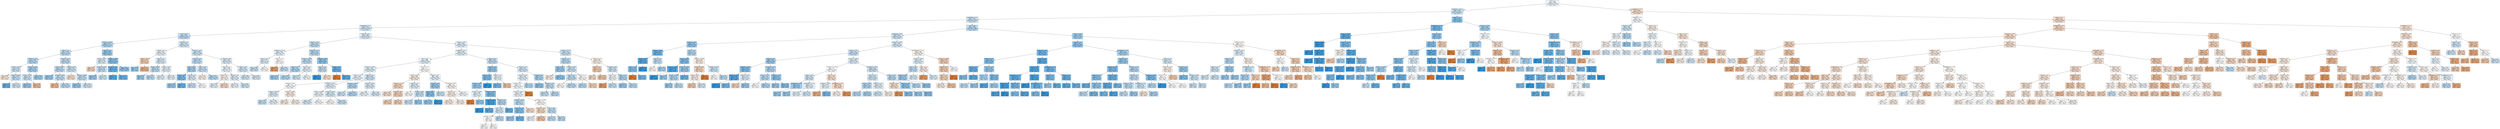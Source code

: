 digraph Tree {
node [shape=box, style="filled", color="black"] ;
0 [label="CCR <= 5.5\ngini = 0.499\nsamples = 25791\nvalue = [12351, 13440]\nclass = True", fillcolor="#eff7fd"] ;
1 [label="graphSize <= 75.0\ngini = 0.489\nsamples = 16087\nvalue = [6856, 9231]\nclass = True", fillcolor="#cce6f8"] ;
0 -> 1 [labeldistance=2.5, labelangle=45, headlabel="True"] ;
2 [label="graphDepth <= 6.5\ngini = 0.491\nsamples = 15229\nvalue = [6604, 8625]\nclass = True", fillcolor="#d1e8f9"] ;
1 -> 2 ;
3 [label="graphDepth <= 3.5\ngini = 0.493\nsamples = 12163\nvalue = [5386, 6777]\nclass = True", fillcolor="#d6ebfa"] ;
2 -> 3 ;
4 [label="CCR <= 0.55\ngini = 0.483\nsamples = 3145\nvalue = [1280, 1865]\nclass = True", fillcolor="#c1e0f7"] ;
3 -> 4 ;
5 [label="sdComm <= 0.065\ngini = 0.471\nsamples = 1770\nvalue = [673, 1097]\nclass = True", fillcolor="#b2d9f5"] ;
4 -> 5 ;
6 [label="nbproc <= 4.5\ngini = 0.483\nsamples = 1194\nvalue = [488, 706]\nclass = True", fillcolor="#c2e1f7"] ;
5 -> 6 ;
7 [label="sdComm <= 0.02\ngini = 0.478\nsamples = 374\nvalue = [148, 226]\nclass = True", fillcolor="#bbddf6"] ;
6 -> 7 ;
8 [label="sdComp <= 0.02\ngini = 0.492\nsamples = 146\nvalue = [64, 82]\nclass = True", fillcolor="#d4e9f9"] ;
7 -> 8 ;
9 [label="gini = 0.496\nsamples = 22\nvalue = [12, 10]\nclass = False", fillcolor="#fbeade"] ;
8 -> 9 ;
10 [label="sdComp <= 0.065\ngini = 0.487\nsamples = 124\nvalue = [52, 72]\nclass = True", fillcolor="#c8e4f8"] ;
8 -> 10 ;
11 [label="gini = 0.32\nsamples = 10\nvalue = [2, 8]\nclass = True", fillcolor="#6ab6ec"] ;
10 -> 11 ;
12 [label="gini = 0.492\nsamples = 114\nvalue = [50, 64]\nclass = True", fillcolor="#d4eaf9"] ;
10 -> 12 ;
13 [label="sdComp <= 0.065\ngini = 0.465\nsamples = 228\nvalue = [84, 144]\nclass = True", fillcolor="#acd6f4"] ;
7 -> 13 ;
14 [label="sdComp <= 0.02\ngini = 0.49\nsamples = 42\nvalue = [18, 24]\nclass = True", fillcolor="#cee6f8"] ;
13 -> 14 ;
15 [label="gini = 0.444\nsamples = 30\nvalue = [10, 20]\nclass = True", fillcolor="#9ccef2"] ;
14 -> 15 ;
16 [label="gini = 0.444\nsamples = 12\nvalue = [8, 4]\nclass = False", fillcolor="#f2c09c"] ;
14 -> 16 ;
17 [label="gini = 0.458\nsamples = 186\nvalue = [66, 120]\nclass = True", fillcolor="#a6d3f3"] ;
13 -> 17 ;
18 [label="sdComm <= 0.02\ngini = 0.485\nsamples = 820\nvalue = [340, 480]\nclass = True", fillcolor="#c5e2f7"] ;
6 -> 18 ;
19 [label="sdComp <= 0.02\ngini = 0.482\nsamples = 512\nvalue = [208, 304]\nclass = True", fillcolor="#c0e0f7"] ;
18 -> 19 ;
20 [label="gini = 0.444\nsamples = 72\nvalue = [24, 48]\nclass = True", fillcolor="#9ccef2"] ;
19 -> 20 ;
21 [label="sdComp <= 0.065\ngini = 0.487\nsamples = 440\nvalue = [184, 256]\nclass = True", fillcolor="#c7e3f8"] ;
19 -> 21 ;
22 [label="gini = 0.444\nsamples = 24\nvalue = [16, 8]\nclass = False", fillcolor="#f2c09c"] ;
21 -> 22 ;
23 [label="gini = 0.482\nsamples = 416\nvalue = [168, 248]\nclass = True", fillcolor="#bfdff7"] ;
21 -> 23 ;
24 [label="sdComp <= 0.02\ngini = 0.49\nsamples = 308\nvalue = [132, 176]\nclass = True", fillcolor="#cee6f8"] ;
18 -> 24 ;
25 [label="gini = 0.492\nsamples = 32\nvalue = [18, 14]\nclass = False", fillcolor="#f9e3d3"] ;
24 -> 25 ;
26 [label="sdComp <= 0.065\ngini = 0.485\nsamples = 276\nvalue = [114, 162]\nclass = True", fillcolor="#c4e2f7"] ;
24 -> 26 ;
27 [label="gini = 0.444\nsamples = 54\nvalue = [18, 36]\nclass = True", fillcolor="#9ccef2"] ;
26 -> 27 ;
28 [label="gini = 0.491\nsamples = 222\nvalue = [96, 126]\nclass = True", fillcolor="#d0e8f9"] ;
26 -> 28 ;
29 [label="nbproc <= 4.5\ngini = 0.436\nsamples = 576\nvalue = [185, 391]\nclass = True", fillcolor="#97cbf1"] ;
5 -> 29 ;
30 [label="sdComp <= 0.02\ngini = 0.495\nsamples = 100\nvalue = [45, 55]\nclass = True", fillcolor="#dbedfa"] ;
29 -> 30 ;
31 [label="gini = 0.48\nsamples = 20\nvalue = [12, 8]\nclass = False", fillcolor="#f6d5bd"] ;
30 -> 31 ;
32 [label="sdComp <= 0.065\ngini = 0.485\nsamples = 80\nvalue = [33, 47]\nclass = True", fillcolor="#c4e2f7"] ;
30 -> 32 ;
33 [label="gini = 0.444\nsamples = 18\nvalue = [6, 12]\nclass = True", fillcolor="#9ccef2"] ;
32 -> 33 ;
34 [label="gini = 0.492\nsamples = 62\nvalue = [27, 35]\nclass = True", fillcolor="#d2e9f9"] ;
32 -> 34 ;
35 [label="sdComp <= 0.065\ngini = 0.415\nsamples = 476\nvalue = [140, 336]\nclass = True", fillcolor="#8bc6f0"] ;
29 -> 35 ;
36 [label="sdComp <= 0.02\ngini = 0.325\nsamples = 88\nvalue = [18, 70]\nclass = True", fillcolor="#6cb6ec"] ;
35 -> 36 ;
37 [label="gini = 0.245\nsamples = 14\nvalue = [2, 12]\nclass = True", fillcolor="#5aade9"] ;
36 -> 37 ;
38 [label="gini = 0.339\nsamples = 74\nvalue = [16, 58]\nclass = True", fillcolor="#70b8ec"] ;
36 -> 38 ;
39 [label="gini = 0.431\nsamples = 388\nvalue = [122, 266]\nclass = True", fillcolor="#94caf1"] ;
35 -> 39 ;
40 [label="sdComm <= 0.2\ngini = 0.493\nsamples = 1375\nvalue = [607, 768]\nclass = True", fillcolor="#d5eafa"] ;
4 -> 40 ;
41 [label="sdComp <= 0.2\ngini = 0.498\nsamples = 319\nvalue = [150, 169]\nclass = True", fillcolor="#e9f4fc"] ;
40 -> 41 ;
42 [label="nbproc <= 4.5\ngini = 0.476\nsamples = 46\nvalue = [28, 18]\nclass = False", fillcolor="#f6d2b8"] ;
41 -> 42 ;
43 [label="gini = 0.444\nsamples = 12\nvalue = [4, 8]\nclass = True", fillcolor="#9ccef2"] ;
42 -> 43 ;
44 [label="gini = 0.415\nsamples = 34\nvalue = [24, 10]\nclass = False", fillcolor="#f0b58b"] ;
42 -> 44 ;
45 [label="nbproc <= 4.5\ngini = 0.494\nsamples = 273\nvalue = [122, 151]\nclass = True", fillcolor="#d9ecfa"] ;
41 -> 45 ;
46 [label="sdComp <= 0.65\ngini = 0.48\nsamples = 80\nvalue = [32, 48]\nclass = True", fillcolor="#bddef6"] ;
45 -> 46 ;
47 [label="gini = 0.444\nsamples = 6\nvalue = [2, 4]\nclass = True", fillcolor="#9ccef2"] ;
46 -> 47 ;
48 [label="gini = 0.482\nsamples = 74\nvalue = [30, 44]\nclass = True", fillcolor="#c0e0f7"] ;
46 -> 48 ;
49 [label="sdComp <= 0.65\ngini = 0.498\nsamples = 193\nvalue = [90, 103]\nclass = True", fillcolor="#e6f3fc"] ;
45 -> 49 ;
50 [label="gini = 0.497\nsamples = 26\nvalue = [12, 14]\nclass = True", fillcolor="#e3f1fb"] ;
49 -> 50 ;
51 [label="gini = 0.498\nsamples = 167\nvalue = [78, 89]\nclass = True", fillcolor="#e7f3fc"] ;
49 -> 51 ;
52 [label="sdComm <= 0.65\ngini = 0.491\nsamples = 1056\nvalue = [457, 599]\nclass = True", fillcolor="#d0e8f9"] ;
40 -> 52 ;
53 [label="sdComp <= 0.65\ngini = 0.483\nsamples = 526\nvalue = [215, 311]\nclass = True", fillcolor="#c2e1f7"] ;
52 -> 53 ;
54 [label="nbproc <= 4.5\ngini = 0.459\nsamples = 126\nvalue = [45, 81]\nclass = True", fillcolor="#a7d3f3"] ;
53 -> 54 ;
55 [label="sdComp <= 0.2\ngini = 0.39\nsamples = 64\nvalue = [17, 47]\nclass = True", fillcolor="#81c0ee"] ;
54 -> 55 ;
56 [label="gini = 0.444\nsamples = 30\nvalue = [10, 20]\nclass = True", fillcolor="#9ccef2"] ;
55 -> 56 ;
57 [label="gini = 0.327\nsamples = 34\nvalue = [7, 27]\nclass = True", fillcolor="#6cb6ec"] ;
55 -> 57 ;
58 [label="sdComp <= 0.2\ngini = 0.495\nsamples = 62\nvalue = [28, 34]\nclass = True", fillcolor="#dceefa"] ;
54 -> 58 ;
59 [label="gini = 0.488\nsamples = 38\nvalue = [16, 22]\nclass = True", fillcolor="#c9e4f8"] ;
58 -> 59 ;
60 [label="gini = 0.5\nsamples = 24\nvalue = [12, 12]\nclass = False", fillcolor="#ffffff"] ;
58 -> 60 ;
61 [label="nbproc <= 4.5\ngini = 0.489\nsamples = 400\nvalue = [170, 230]\nclass = True", fillcolor="#cbe5f8"] ;
53 -> 61 ;
62 [label="gini = 0.499\nsamples = 88\nvalue = [46, 42]\nclass = False", fillcolor="#fdf4ee"] ;
61 -> 62 ;
63 [label="gini = 0.479\nsamples = 312\nvalue = [124, 188]\nclass = True", fillcolor="#bcdef6"] ;
61 -> 63 ;
64 [label="sdComp <= 0.65\ngini = 0.496\nsamples = 530\nvalue = [242, 288]\nclass = True", fillcolor="#dfeffb"] ;
52 -> 64 ;
65 [label="nbproc <= 4.5\ngini = 0.499\nsamples = 236\nvalue = [112, 124]\nclass = True", fillcolor="#ecf6fc"] ;
64 -> 65 ;
66 [label="sdComp <= 0.2\ngini = 0.499\nsamples = 54\nvalue = [28, 26]\nclass = False", fillcolor="#fdf6f1"] ;
65 -> 66 ;
67 [label="gini = 0.498\nsamples = 30\nvalue = [14, 16]\nclass = True", fillcolor="#e6f3fc"] ;
66 -> 67 ;
68 [label="gini = 0.486\nsamples = 24\nvalue = [14, 10]\nclass = False", fillcolor="#f8dbc6"] ;
66 -> 68 ;
69 [label="sdComp <= 0.2\ngini = 0.497\nsamples = 182\nvalue = [84, 98]\nclass = True", fillcolor="#e3f1fb"] ;
65 -> 69 ;
70 [label="gini = 0.499\nsamples = 118\nvalue = [56, 62]\nclass = True", fillcolor="#ecf6fc"] ;
69 -> 70 ;
71 [label="gini = 0.492\nsamples = 64\nvalue = [28, 36]\nclass = True", fillcolor="#d3e9f9"] ;
69 -> 71 ;
72 [label="nbproc <= 4.5\ngini = 0.493\nsamples = 294\nvalue = [130, 164]\nclass = True", fillcolor="#d6ebfa"] ;
64 -> 72 ;
73 [label="gini = 0.493\nsamples = 200\nvalue = [88, 112]\nclass = True", fillcolor="#d5eaf9"] ;
72 -> 73 ;
74 [label="gini = 0.494\nsamples = 94\nvalue = [42, 52]\nclass = True", fillcolor="#d9ecfa"] ;
72 -> 74 ;
75 [label="sdComp <= 0.02\ngini = 0.496\nsamples = 9018\nvalue = [4106, 4912]\nclass = True", fillcolor="#dfeffb"] ;
3 -> 75 ;
76 [label="sdComm <= 0.02\ngini = 0.485\nsamples = 920\nvalue = [380, 540]\nclass = True", fillcolor="#c4e2f7"] ;
75 -> 76 ;
77 [label="graphSize <= 22.5\ngini = 0.498\nsamples = 222\nvalue = [104, 118]\nclass = True", fillcolor="#e8f3fc"] ;
76 -> 77 ;
78 [label="nbproc <= 4.5\ngini = 0.497\nsamples = 178\nvalue = [82, 96]\nclass = True", fillcolor="#e2f1fb"] ;
77 -> 78 ;
79 [label="gini = 0.488\nsamples = 90\nvalue = [38, 52]\nclass = True", fillcolor="#cae5f8"] ;
78 -> 79 ;
80 [label="gini = 0.5\nsamples = 88\nvalue = [44, 44]\nclass = False", fillcolor="#ffffff"] ;
78 -> 80 ;
81 [label="nbproc <= 4.5\ngini = 0.5\nsamples = 44\nvalue = [22, 22]\nclass = False", fillcolor="#ffffff"] ;
77 -> 81 ;
82 [label="gini = 0.32\nsamples = 10\nvalue = [8, 2]\nclass = False", fillcolor="#eca06a"] ;
81 -> 82 ;
83 [label="gini = 0.484\nsamples = 34\nvalue = [14, 20]\nclass = True", fillcolor="#c4e2f7"] ;
81 -> 83 ;
84 [label="graphSize <= 22.5\ngini = 0.478\nsamples = 698\nvalue = [276, 422]\nclass = True", fillcolor="#baddf6"] ;
76 -> 84 ;
85 [label="sdComm <= 0.065\ngini = 0.484\nsamples = 600\nvalue = [246, 354]\nclass = True", fillcolor="#c3e1f7"] ;
84 -> 85 ;
86 [label="nbproc <= 4.5\ngini = 0.47\nsamples = 386\nvalue = [146, 240]\nclass = True", fillcolor="#b1d9f5"] ;
85 -> 86 ;
87 [label="gini = 0.452\nsamples = 110\nvalue = [38, 72]\nclass = True", fillcolor="#a2d1f3"] ;
86 -> 87 ;
88 [label="gini = 0.476\nsamples = 276\nvalue = [108, 168]\nclass = True", fillcolor="#b8dcf6"] ;
86 -> 88 ;
89 [label="nbproc <= 4.5\ngini = 0.498\nsamples = 214\nvalue = [100, 114]\nclass = True", fillcolor="#e7f3fc"] ;
85 -> 89 ;
90 [label="gini = 0.491\nsamples = 74\nvalue = [32, 42]\nclass = True", fillcolor="#d0e8f9"] ;
89 -> 90 ;
91 [label="gini = 0.5\nsamples = 140\nvalue = [68, 72]\nclass = True", fillcolor="#f4fafe"] ;
89 -> 91 ;
92 [label="sdComm <= 0.065\ngini = 0.425\nsamples = 98\nvalue = [30, 68]\nclass = True", fillcolor="#90c8f0"] ;
84 -> 92 ;
93 [label="nbproc <= 4.5\ngini = 0.486\nsamples = 48\nvalue = [20, 28]\nclass = True", fillcolor="#c6e3f8"] ;
92 -> 93 ;
94 [label="gini = 0.0\nsamples = 12\nvalue = [0, 12]\nclass = True", fillcolor="#399de5"] ;
93 -> 94 ;
95 [label="gini = 0.494\nsamples = 36\nvalue = [20, 16]\nclass = False", fillcolor="#fae6d7"] ;
93 -> 95 ;
96 [label="nbproc <= 4.5\ngini = 0.32\nsamples = 50\nvalue = [10, 40]\nclass = True", fillcolor="#6ab6ec"] ;
92 -> 96 ;
97 [label="gini = 0.0\nsamples = 2\nvalue = [2, 0]\nclass = False", fillcolor="#e58139"] ;
96 -> 97 ;
98 [label="gini = 0.278\nsamples = 48\nvalue = [8, 40]\nclass = True", fillcolor="#61b1ea"] ;
96 -> 98 ;
99 [label="sdComm <= 0.65\ngini = 0.497\nsamples = 8098\nvalue = [3726, 4372]\nclass = True", fillcolor="#e2f1fb"] ;
75 -> 99 ;
100 [label="graphSize <= 22.5\ngini = 0.498\nsamples = 7018\nvalue = [3262, 3756]\nclass = True", fillcolor="#e5f2fc"] ;
99 -> 100 ;
101 [label="CCR <= 0.55\ngini = 0.498\nsamples = 6342\nvalue = [2982, 3360]\nclass = True", fillcolor="#e9f4fc"] ;
100 -> 101 ;
102 [label="sdComm <= 0.065\ngini = 0.497\nsamples = 4828\nvalue = [2224, 2604]\nclass = True", fillcolor="#e2f1fb"] ;
101 -> 102 ;
103 [label="nbproc <= 4.5\ngini = 0.499\nsamples = 3174\nvalue = [1502, 1672]\nclass = True", fillcolor="#ebf5fc"] ;
102 -> 103 ;
104 [label="sdComm <= 0.02\ngini = 0.5\nsamples = 1102\nvalue = [546, 556]\nclass = True", fillcolor="#fbfdff"] ;
103 -> 104 ;
105 [label="sdComp <= 0.065\ngini = 0.496\nsamples = 534\nvalue = [244, 290]\nclass = True", fillcolor="#e0effb"] ;
104 -> 105 ;
106 [label="gini = 0.488\nsamples = 152\nvalue = [64, 88]\nclass = True", fillcolor="#c9e4f8"] ;
105 -> 106 ;
107 [label="gini = 0.498\nsamples = 382\nvalue = [180, 202]\nclass = True", fillcolor="#e9f4fc"] ;
105 -> 107 ;
108 [label="sdComp <= 0.065\ngini = 0.498\nsamples = 568\nvalue = [302, 266]\nclass = False", fillcolor="#fcf0e7"] ;
104 -> 108 ;
109 [label="gini = 0.497\nsamples = 104\nvalue = [56, 48]\nclass = False", fillcolor="#fbede3"] ;
108 -> 109 ;
110 [label="gini = 0.498\nsamples = 464\nvalue = [246, 218]\nclass = False", fillcolor="#fcf1e8"] ;
108 -> 110 ;
111 [label="sdComm <= 0.02\ngini = 0.497\nsamples = 2072\nvalue = [956, 1116]\nclass = True", fillcolor="#e3f1fb"] ;
103 -> 111 ;
112 [label="sdComp <= 0.065\ngini = 0.499\nsamples = 1030\nvalue = [492, 538]\nclass = True", fillcolor="#eef7fd"] ;
111 -> 112 ;
113 [label="gini = 0.494\nsamples = 416\nvalue = [186, 230]\nclass = True", fillcolor="#d9ecfa"] ;
112 -> 113 ;
114 [label="gini = 0.5\nsamples = 614\nvalue = [306, 308]\nclass = True", fillcolor="#fefeff"] ;
112 -> 114 ;
115 [label="sdComp <= 0.065\ngini = 0.494\nsamples = 1042\nvalue = [464, 578]\nclass = True", fillcolor="#d8ecfa"] ;
111 -> 115 ;
116 [label="gini = 0.5\nsamples = 228\nvalue = [116, 112]\nclass = False", fillcolor="#fefbf8"] ;
115 -> 116 ;
117 [label="gini = 0.489\nsamples = 814\nvalue = [348, 466]\nclass = True", fillcolor="#cde6f8"] ;
115 -> 117 ;
118 [label="nbproc <= 4.5\ngini = 0.492\nsamples = 1654\nvalue = [722, 932]\nclass = True", fillcolor="#d2e9f9"] ;
102 -> 118 ;
119 [label="sdComp <= 0.065\ngini = 0.475\nsamples = 428\nvalue = [166, 262]\nclass = True", fillcolor="#b6dbf5"] ;
118 -> 119 ;
120 [label="gini = 0.49\nsamples = 56\nvalue = [24, 32]\nclass = True", fillcolor="#cee6f8"] ;
119 -> 120 ;
121 [label="gini = 0.472\nsamples = 372\nvalue = [142, 230]\nclass = True", fillcolor="#b3daf5"] ;
119 -> 121 ;
122 [label="sdComp <= 0.065\ngini = 0.496\nsamples = 1226\nvalue = [556, 670]\nclass = True", fillcolor="#ddeefb"] ;
118 -> 122 ;
123 [label="gini = 0.499\nsamples = 244\nvalue = [116, 128]\nclass = True", fillcolor="#ecf6fd"] ;
122 -> 123 ;
124 [label="gini = 0.495\nsamples = 982\nvalue = [440, 542]\nclass = True", fillcolor="#daedfa"] ;
122 -> 124 ;
125 [label="sdComm <= 0.2\ngini = 0.5\nsamples = 1514\nvalue = [758, 756]\nclass = False", fillcolor="#fffffe"] ;
101 -> 125 ;
126 [label="nbproc <= 4.5\ngini = 0.498\nsamples = 678\nvalue = [362, 316]\nclass = False", fillcolor="#fcefe6"] ;
125 -> 126 ;
127 [label="sdComp <= 0.2\ngini = 0.486\nsamples = 412\nvalue = [240, 172]\nclass = False", fillcolor="#f8dbc7"] ;
126 -> 127 ;
128 [label="gini = 0.492\nsamples = 206\nvalue = [116, 90]\nclass = False", fillcolor="#f9e3d3"] ;
127 -> 128 ;
129 [label="sdComp <= 0.65\ngini = 0.479\nsamples = 206\nvalue = [124, 82]\nclass = False", fillcolor="#f6d4bc"] ;
127 -> 129 ;
130 [label="gini = 0.48\nsamples = 140\nvalue = [84, 56]\nclass = False", fillcolor="#f6d5bd"] ;
129 -> 130 ;
131 [label="gini = 0.478\nsamples = 66\nvalue = [40, 26]\nclass = False", fillcolor="#f6d3ba"] ;
129 -> 131 ;
132 [label="sdComp <= 0.2\ngini = 0.497\nsamples = 266\nvalue = [122, 144]\nclass = True", fillcolor="#e1f0fb"] ;
126 -> 132 ;
133 [label="gini = 0.5\nsamples = 136\nvalue = [68, 68]\nclass = False", fillcolor="#ffffff"] ;
132 -> 133 ;
134 [label="sdComp <= 0.65\ngini = 0.486\nsamples = 130\nvalue = [54, 76]\nclass = True", fillcolor="#c6e3f7"] ;
132 -> 134 ;
135 [label="gini = 0.488\nsamples = 118\nvalue = [50, 68]\nclass = True", fillcolor="#cbe5f8"] ;
134 -> 135 ;
136 [label="gini = 0.444\nsamples = 12\nvalue = [4, 8]\nclass = True", fillcolor="#9ccef2"] ;
134 -> 136 ;
137 [label="nbproc <= 4.5\ngini = 0.499\nsamples = 836\nvalue = [396, 440]\nclass = True", fillcolor="#ebf5fc"] ;
125 -> 137 ;
138 [label="sdComp <= 0.65\ngini = 0.447\nsamples = 196\nvalue = [66, 130]\nclass = True", fillcolor="#9ecff2"] ;
137 -> 138 ;
139 [label="sdComp <= 0.2\ngini = 0.406\nsamples = 120\nvalue = [34, 86]\nclass = True", fillcolor="#87c4ef"] ;
138 -> 139 ;
140 [label="gini = 0.436\nsamples = 106\nvalue = [34, 72]\nclass = True", fillcolor="#96cbf1"] ;
139 -> 140 ;
141 [label="gini = 0.0\nsamples = 14\nvalue = [0, 14]\nclass = True", fillcolor="#399de5"] ;
139 -> 141 ;
142 [label="gini = 0.488\nsamples = 76\nvalue = [32, 44]\nclass = True", fillcolor="#c9e4f8"] ;
138 -> 142 ;
143 [label="sdComp <= 0.65\ngini = 0.5\nsamples = 640\nvalue = [330, 310]\nclass = False", fillcolor="#fdf7f3"] ;
137 -> 143 ;
144 [label="sdComp <= 0.2\ngini = 0.498\nsamples = 426\nvalue = [226, 200]\nclass = False", fillcolor="#fcf1e8"] ;
143 -> 144 ;
145 [label="gini = 0.498\nsamples = 236\nvalue = [126, 110]\nclass = False", fillcolor="#fcefe6"] ;
144 -> 145 ;
146 [label="gini = 0.499\nsamples = 190\nvalue = [100, 90]\nclass = False", fillcolor="#fcf2eb"] ;
144 -> 146 ;
147 [label="gini = 0.5\nsamples = 214\nvalue = [104, 110]\nclass = True", fillcolor="#f4fafe"] ;
143 -> 147 ;
148 [label="nbproc <= 4.5\ngini = 0.485\nsamples = 676\nvalue = [280, 396]\nclass = True", fillcolor="#c5e2f7"] ;
100 -> 148 ;
149 [label="sdComp <= 0.65\ngini = 0.436\nsamples = 162\nvalue = [52, 110]\nclass = True", fillcolor="#97cbf1"] ;
148 -> 149 ;
150 [label="sdComm <= 0.2\ngini = 0.398\nsamples = 124\nvalue = [34, 90]\nclass = True", fillcolor="#84c2ef"] ;
149 -> 150 ;
151 [label="sdComm <= 0.02\ngini = 0.44\nsamples = 104\nvalue = [34, 70]\nclass = True", fillcolor="#99cdf2"] ;
150 -> 151 ;
152 [label="sdComp <= 0.065\ngini = 0.498\nsamples = 30\nvalue = [14, 16]\nclass = True", fillcolor="#e6f3fc"] ;
151 -> 152 ;
153 [label="gini = 0.0\nsamples = 6\nvalue = [6, 0]\nclass = False", fillcolor="#e58139"] ;
152 -> 153 ;
154 [label="gini = 0.444\nsamples = 24\nvalue = [8, 16]\nclass = True", fillcolor="#9ccef2"] ;
152 -> 154 ;
155 [label="sdComp <= 0.065\ngini = 0.394\nsamples = 74\nvalue = [20, 54]\nclass = True", fillcolor="#82c1ef"] ;
151 -> 155 ;
156 [label="sdComm <= 0.065\ngini = 0.133\nsamples = 28\nvalue = [2, 26]\nclass = True", fillcolor="#48a5e7"] ;
155 -> 156 ;
157 [label="gini = 0.0\nsamples = 16\nvalue = [0, 16]\nclass = True", fillcolor="#399de5"] ;
156 -> 157 ;
158 [label="gini = 0.278\nsamples = 12\nvalue = [2, 10]\nclass = True", fillcolor="#61b1ea"] ;
156 -> 158 ;
159 [label="sdComp <= 0.2\ngini = 0.476\nsamples = 46\nvalue = [18, 28]\nclass = True", fillcolor="#b8dcf6"] ;
155 -> 159 ;
160 [label="CCR <= 0.55\ngini = 0.494\nsamples = 36\nvalue = [16, 20]\nclass = True", fillcolor="#d7ebfa"] ;
159 -> 160 ;
161 [label="sdComm <= 0.065\ngini = 0.5\nsamples = 16\nvalue = [8, 8]\nclass = False", fillcolor="#ffffff"] ;
160 -> 161 ;
162 [label="gini = 0.5\nsamples = 8\nvalue = [4, 4]\nclass = False", fillcolor="#ffffff"] ;
161 -> 162 ;
163 [label="gini = 0.5\nsamples = 8\nvalue = [4, 4]\nclass = False", fillcolor="#ffffff"] ;
161 -> 163 ;
164 [label="gini = 0.48\nsamples = 20\nvalue = [8, 12]\nclass = True", fillcolor="#bddef6"] ;
160 -> 164 ;
165 [label="gini = 0.32\nsamples = 10\nvalue = [2, 8]\nclass = True", fillcolor="#6ab6ec"] ;
159 -> 165 ;
166 [label="gini = 0.0\nsamples = 20\nvalue = [0, 20]\nclass = True", fillcolor="#399de5"] ;
150 -> 166 ;
167 [label="sdComm <= 0.2\ngini = 0.499\nsamples = 38\nvalue = [18, 20]\nclass = True", fillcolor="#ebf5fc"] ;
149 -> 167 ;
168 [label="gini = 0.375\nsamples = 16\nvalue = [4, 12]\nclass = True", fillcolor="#7bbeee"] ;
167 -> 168 ;
169 [label="gini = 0.463\nsamples = 22\nvalue = [14, 8]\nclass = False", fillcolor="#f4c9aa"] ;
167 -> 169 ;
170 [label="sdComm <= 0.2\ngini = 0.494\nsamples = 514\nvalue = [228, 286]\nclass = True", fillcolor="#d7ebfa"] ;
148 -> 170 ;
171 [label="sdComp <= 0.65\ngini = 0.498\nsamples = 390\nvalue = [182, 208]\nclass = True", fillcolor="#e6f3fc"] ;
170 -> 171 ;
172 [label="sdComp <= 0.2\ngini = 0.5\nsamples = 284\nvalue = [140, 144]\nclass = True", fillcolor="#fafcfe"] ;
171 -> 172 ;
173 [label="sdComp <= 0.065\ngini = 0.499\nsamples = 276\nvalue = [132, 144]\nclass = True", fillcolor="#eff7fd"] ;
172 -> 173 ;
174 [label="sdComm <= 0.065\ngini = 0.48\nsamples = 70\nvalue = [28, 42]\nclass = True", fillcolor="#bddef6"] ;
173 -> 174 ;
175 [label="sdComm <= 0.02\ngini = 0.408\nsamples = 42\nvalue = [12, 30]\nclass = True", fillcolor="#88c4ef"] ;
174 -> 175 ;
176 [label="gini = 0.444\nsamples = 24\nvalue = [8, 16]\nclass = True", fillcolor="#9ccef2"] ;
175 -> 176 ;
177 [label="gini = 0.346\nsamples = 18\nvalue = [4, 14]\nclass = True", fillcolor="#72b9ec"] ;
175 -> 177 ;
178 [label="gini = 0.49\nsamples = 28\nvalue = [16, 12]\nclass = False", fillcolor="#f8e0ce"] ;
174 -> 178 ;
179 [label="sdComm <= 0.065\ngini = 0.5\nsamples = 206\nvalue = [104, 102]\nclass = False", fillcolor="#fefdfb"] ;
173 -> 179 ;
180 [label="sdComm <= 0.02\ngini = 0.488\nsamples = 114\nvalue = [66, 48]\nclass = False", fillcolor="#f8ddc9"] ;
179 -> 180 ;
181 [label="gini = 0.499\nsamples = 42\nvalue = [20, 22]\nclass = True", fillcolor="#edf6fd"] ;
180 -> 181 ;
182 [label="gini = 0.461\nsamples = 72\nvalue = [46, 26]\nclass = False", fillcolor="#f4c8a9"] ;
180 -> 182 ;
183 [label="CCR <= 0.55\ngini = 0.485\nsamples = 92\nvalue = [38, 54]\nclass = True", fillcolor="#c4e2f7"] ;
179 -> 183 ;
184 [label="gini = 0.485\nsamples = 82\nvalue = [34, 48]\nclass = True", fillcolor="#c5e2f7"] ;
183 -> 184 ;
185 [label="gini = 0.48\nsamples = 10\nvalue = [4, 6]\nclass = True", fillcolor="#bddef6"] ;
183 -> 185 ;
186 [label="gini = 0.0\nsamples = 8\nvalue = [8, 0]\nclass = False", fillcolor="#e58139"] ;
172 -> 186 ;
187 [label="gini = 0.478\nsamples = 106\nvalue = [42, 64]\nclass = True", fillcolor="#bbddf6"] ;
171 -> 187 ;
188 [label="sdComp <= 0.2\ngini = 0.467\nsamples = 124\nvalue = [46, 78]\nclass = True", fillcolor="#aed7f4"] ;
170 -> 188 ;
189 [label="gini = 0.423\nsamples = 46\nvalue = [14, 32]\nclass = True", fillcolor="#90c8f0"] ;
188 -> 189 ;
190 [label="sdComp <= 0.65\ngini = 0.484\nsamples = 78\nvalue = [32, 46]\nclass = True", fillcolor="#c3e1f7"] ;
188 -> 190 ;
191 [label="gini = 0.488\nsamples = 38\nvalue = [16, 22]\nclass = True", fillcolor="#c9e4f8"] ;
190 -> 191 ;
192 [label="gini = 0.48\nsamples = 40\nvalue = [16, 24]\nclass = True", fillcolor="#bddef6"] ;
190 -> 192 ;
193 [label="graphSize <= 22.5\ngini = 0.49\nsamples = 1080\nvalue = [464, 616]\nclass = True", fillcolor="#cee7f9"] ;
99 -> 193 ;
194 [label="sdComp <= 0.2\ngini = 0.481\nsamples = 844\nvalue = [340, 504]\nclass = True", fillcolor="#bfdff7"] ;
193 -> 194 ;
195 [label="nbproc <= 4.5\ngini = 0.444\nsamples = 234\nvalue = [78, 156]\nclass = True", fillcolor="#9ccef2"] ;
194 -> 195 ;
196 [label="gini = 0.498\nsamples = 34\nvalue = [18, 16]\nclass = False", fillcolor="#fcf1e9"] ;
195 -> 196 ;
197 [label="gini = 0.42\nsamples = 200\nvalue = [60, 140]\nclass = True", fillcolor="#8ec7f0"] ;
195 -> 197 ;
198 [label="sdComp <= 0.65\ngini = 0.49\nsamples = 610\nvalue = [262, 348]\nclass = True", fillcolor="#cee7f9"] ;
194 -> 198 ;
199 [label="nbproc <= 4.5\ngini = 0.486\nsamples = 506\nvalue = [210, 296]\nclass = True", fillcolor="#c5e3f7"] ;
198 -> 199 ;
200 [label="gini = 0.5\nsamples = 56\nvalue = [28, 28]\nclass = False", fillcolor="#ffffff"] ;
199 -> 200 ;
201 [label="gini = 0.482\nsamples = 450\nvalue = [182, 268]\nclass = True", fillcolor="#bfe0f7"] ;
199 -> 201 ;
202 [label="nbproc <= 4.5\ngini = 0.5\nsamples = 104\nvalue = [52, 52]\nclass = False", fillcolor="#ffffff"] ;
198 -> 202 ;
203 [label="gini = 0.48\nsamples = 50\nvalue = [20, 30]\nclass = True", fillcolor="#bddef6"] ;
202 -> 203 ;
204 [label="gini = 0.483\nsamples = 54\nvalue = [32, 22]\nclass = False", fillcolor="#f7d8c1"] ;
202 -> 204 ;
205 [label="sdComp <= 0.2\ngini = 0.499\nsamples = 236\nvalue = [124, 112]\nclass = False", fillcolor="#fcf3ec"] ;
193 -> 205 ;
206 [label="nbproc <= 4.5\ngini = 0.471\nsamples = 116\nvalue = [72, 44]\nclass = False", fillcolor="#f5ceb2"] ;
205 -> 206 ;
207 [label="gini = 0.49\nsamples = 14\nvalue = [8, 6]\nclass = False", fillcolor="#f8e0ce"] ;
206 -> 207 ;
208 [label="gini = 0.468\nsamples = 102\nvalue = [64, 38]\nclass = False", fillcolor="#f4ccaf"] ;
206 -> 208 ;
209 [label="sdComp <= 0.65\ngini = 0.491\nsamples = 120\nvalue = [52, 68]\nclass = True", fillcolor="#d0e8f9"] ;
205 -> 209 ;
210 [label="nbproc <= 4.5\ngini = 0.499\nsamples = 62\nvalue = [30, 32]\nclass = True", fillcolor="#f3f9fd"] ;
209 -> 210 ;
211 [label="gini = 0.32\nsamples = 10\nvalue = [8, 2]\nclass = False", fillcolor="#eca06a"] ;
210 -> 211 ;
212 [label="gini = 0.488\nsamples = 52\nvalue = [22, 30]\nclass = True", fillcolor="#cae5f8"] ;
210 -> 212 ;
213 [label="nbproc <= 4.5\ngini = 0.471\nsamples = 58\nvalue = [22, 36]\nclass = True", fillcolor="#b2d9f5"] ;
209 -> 213 ;
214 [label="gini = 0.444\nsamples = 18\nvalue = [6, 12]\nclass = True", fillcolor="#9ccef2"] ;
213 -> 214 ;
215 [label="gini = 0.48\nsamples = 40\nvalue = [16, 24]\nclass = True", fillcolor="#bddef6"] ;
213 -> 215 ;
216 [label="CCR <= 0.55\ngini = 0.479\nsamples = 3066\nvalue = [1218, 1848]\nclass = True", fillcolor="#bcdef6"] ;
2 -> 216 ;
217 [label="graphDepth <= 9.0\ngini = 0.491\nsamples = 1722\nvalue = [746, 976]\nclass = True", fillcolor="#d0e8f9"] ;
216 -> 217 ;
218 [label="sdComm <= 0.02\ngini = 0.437\nsamples = 248\nvalue = [80, 168]\nclass = True", fillcolor="#97ccf1"] ;
217 -> 218 ;
219 [label="sdComp <= 0.065\ngini = 0.335\nsamples = 94\nvalue = [20, 74]\nclass = True", fillcolor="#6fb7ec"] ;
218 -> 219 ;
220 [label="sdComp <= 0.02\ngini = 0.245\nsamples = 70\nvalue = [10, 60]\nclass = True", fillcolor="#5aade9"] ;
219 -> 220 ;
221 [label="nbproc <= 4.5\ngini = 0.415\nsamples = 34\nvalue = [10, 24]\nclass = True", fillcolor="#8bc6f0"] ;
220 -> 221 ;
222 [label="gini = 0.0\nsamples = 2\nvalue = [2, 0]\nclass = False", fillcolor="#e58139"] ;
221 -> 222 ;
223 [label="gini = 0.375\nsamples = 32\nvalue = [8, 24]\nclass = True", fillcolor="#7bbeee"] ;
221 -> 223 ;
224 [label="gini = 0.0\nsamples = 36\nvalue = [0, 36]\nclass = True", fillcolor="#399de5"] ;
220 -> 224 ;
225 [label="nbproc <= 4.5\ngini = 0.486\nsamples = 24\nvalue = [10, 14]\nclass = True", fillcolor="#c6e3f8"] ;
219 -> 225 ;
226 [label="gini = 0.5\nsamples = 8\nvalue = [4, 4]\nclass = False", fillcolor="#ffffff"] ;
225 -> 226 ;
227 [label="gini = 0.469\nsamples = 16\nvalue = [6, 10]\nclass = True", fillcolor="#b0d8f5"] ;
225 -> 227 ;
228 [label="nbproc <= 4.5\ngini = 0.476\nsamples = 154\nvalue = [60, 94]\nclass = True", fillcolor="#b7dcf6"] ;
218 -> 228 ;
229 [label="sdComp <= 0.02\ngini = 0.402\nsamples = 86\nvalue = [24, 62]\nclass = True", fillcolor="#86c3ef"] ;
228 -> 229 ;
230 [label="sdComm <= 0.065\ngini = 0.198\nsamples = 18\nvalue = [2, 16]\nclass = True", fillcolor="#52a9e8"] ;
229 -> 230 ;
231 [label="gini = 0.0\nsamples = 12\nvalue = [0, 12]\nclass = True", fillcolor="#399de5"] ;
230 -> 231 ;
232 [label="gini = 0.444\nsamples = 6\nvalue = [2, 4]\nclass = True", fillcolor="#9ccef2"] ;
230 -> 232 ;
233 [label="sdComm <= 0.065\ngini = 0.438\nsamples = 68\nvalue = [22, 46]\nclass = True", fillcolor="#98ccf1"] ;
229 -> 233 ;
234 [label="sdComp <= 0.065\ngini = 0.472\nsamples = 42\nvalue = [16, 26]\nclass = True", fillcolor="#b3d9f5"] ;
233 -> 234 ;
235 [label="gini = 0.444\nsamples = 12\nvalue = [4, 8]\nclass = True", fillcolor="#9ccef2"] ;
234 -> 235 ;
236 [label="gini = 0.48\nsamples = 30\nvalue = [12, 18]\nclass = True", fillcolor="#bddef6"] ;
234 -> 236 ;
237 [label="gini = 0.355\nsamples = 26\nvalue = [6, 20]\nclass = True", fillcolor="#74baed"] ;
233 -> 237 ;
238 [label="sdComm <= 0.065\ngini = 0.498\nsamples = 68\nvalue = [36, 32]\nclass = False", fillcolor="#fcf1e9"] ;
228 -> 238 ;
239 [label="sdComp <= 0.065\ngini = 0.48\nsamples = 40\nvalue = [24, 16]\nclass = False", fillcolor="#f6d5bd"] ;
238 -> 239 ;
240 [label="sdComp <= 0.02\ngini = 0.498\nsamples = 34\nvalue = [18, 16]\nclass = False", fillcolor="#fcf1e9"] ;
239 -> 240 ;
241 [label="gini = 0.469\nsamples = 16\nvalue = [10, 6]\nclass = False", fillcolor="#f5cdb0"] ;
240 -> 241 ;
242 [label="gini = 0.494\nsamples = 18\nvalue = [8, 10]\nclass = True", fillcolor="#d7ebfa"] ;
240 -> 242 ;
243 [label="gini = 0.0\nsamples = 6\nvalue = [6, 0]\nclass = False", fillcolor="#e58139"] ;
239 -> 243 ;
244 [label="sdComp <= 0.055\ngini = 0.49\nsamples = 28\nvalue = [12, 16]\nclass = True", fillcolor="#cee6f8"] ;
238 -> 244 ;
245 [label="gini = 0.5\nsamples = 8\nvalue = [4, 4]\nclass = False", fillcolor="#ffffff"] ;
244 -> 245 ;
246 [label="gini = 0.48\nsamples = 20\nvalue = [8, 12]\nclass = True", fillcolor="#bddef6"] ;
244 -> 246 ;
247 [label="sdComm <= 0.065\ngini = 0.495\nsamples = 1474\nvalue = [666, 808]\nclass = True", fillcolor="#dceefa"] ;
217 -> 247 ;
248 [label="sdComp <= 0.02\ngini = 0.49\nsamples = 1088\nvalue = [466, 622]\nclass = True", fillcolor="#cde6f8"] ;
247 -> 248 ;
249 [label="nbproc <= 4.5\ngini = 0.451\nsamples = 280\nvalue = [96, 184]\nclass = True", fillcolor="#a0d0f3"] ;
248 -> 249 ;
250 [label="graphSize <= 40.0\ngini = 0.403\nsamples = 100\nvalue = [28, 72]\nclass = True", fillcolor="#86c3ef"] ;
249 -> 250 ;
251 [label="sdComm <= 0.02\ngini = 0.245\nsamples = 56\nvalue = [8, 48]\nclass = True", fillcolor="#5aade9"] ;
250 -> 251 ;
252 [label="gini = 0.0\nsamples = 24\nvalue = [0, 24]\nclass = True", fillcolor="#399de5"] ;
251 -> 252 ;
253 [label="gini = 0.375\nsamples = 32\nvalue = [8, 24]\nclass = True", fillcolor="#7bbeee"] ;
251 -> 253 ;
254 [label="sdComm <= 0.02\ngini = 0.496\nsamples = 44\nvalue = [20, 24]\nclass = True", fillcolor="#deeffb"] ;
250 -> 254 ;
255 [label="gini = 0.48\nsamples = 20\nvalue = [12, 8]\nclass = False", fillcolor="#f6d5bd"] ;
254 -> 255 ;
256 [label="gini = 0.444\nsamples = 24\nvalue = [8, 16]\nclass = True", fillcolor="#9ccef2"] ;
254 -> 256 ;
257 [label="graphSize <= 40.0\ngini = 0.47\nsamples = 180\nvalue = [68, 112]\nclass = True", fillcolor="#b1d8f5"] ;
249 -> 257 ;
258 [label="sdComm <= 0.02\ngini = 0.48\nsamples = 140\nvalue = [56, 84]\nclass = True", fillcolor="#bddef6"] ;
257 -> 258 ;
259 [label="gini = 0.5\nsamples = 24\nvalue = [12, 12]\nclass = False", fillcolor="#ffffff"] ;
258 -> 259 ;
260 [label="gini = 0.471\nsamples = 116\nvalue = [44, 72]\nclass = True", fillcolor="#b2d9f5"] ;
258 -> 260 ;
261 [label="sdComm <= 0.02\ngini = 0.42\nsamples = 40\nvalue = [12, 28]\nclass = True", fillcolor="#8ec7f0"] ;
257 -> 261 ;
262 [label="gini = 0.444\nsamples = 12\nvalue = [4, 8]\nclass = True", fillcolor="#9ccef2"] ;
261 -> 262 ;
263 [label="gini = 0.408\nsamples = 28\nvalue = [8, 20]\nclass = True", fillcolor="#88c4ef"] ;
261 -> 263 ;
264 [label="sdComp <= 0.065\ngini = 0.496\nsamples = 808\nvalue = [370, 438]\nclass = True", fillcolor="#e0f0fb"] ;
248 -> 264 ;
265 [label="sdComm <= 0.02\ngini = 0.5\nsamples = 322\nvalue = [162, 160]\nclass = False", fillcolor="#fffdfd"] ;
264 -> 265 ;
266 [label="nbproc <= 4.5\ngini = 0.493\nsamples = 150\nvalue = [66, 84]\nclass = True", fillcolor="#d5eaf9"] ;
265 -> 266 ;
267 [label="graphDepth <= 13.5\ngini = 0.444\nsamples = 24\nvalue = [8, 16]\nclass = True", fillcolor="#9ccef2"] ;
266 -> 267 ;
268 [label="gini = 0.444\nsamples = 12\nvalue = [4, 8]\nclass = True", fillcolor="#9ccef2"] ;
267 -> 268 ;
269 [label="gini = 0.444\nsamples = 12\nvalue = [4, 8]\nclass = True", fillcolor="#9ccef2"] ;
267 -> 269 ;
270 [label="graphDepth <= 13.5\ngini = 0.497\nsamples = 126\nvalue = [58, 68]\nclass = True", fillcolor="#e2f1fb"] ;
266 -> 270 ;
271 [label="gini = 0.498\nsamples = 90\nvalue = [42, 48]\nclass = True", fillcolor="#e6f3fc"] ;
270 -> 271 ;
272 [label="gini = 0.494\nsamples = 36\nvalue = [16, 20]\nclass = True", fillcolor="#d7ebfa"] ;
270 -> 272 ;
273 [label="nbproc <= 4.5\ngini = 0.493\nsamples = 172\nvalue = [96, 76]\nclass = False", fillcolor="#fae5d6"] ;
265 -> 273 ;
274 [label="graphSize <= 40.0\ngini = 0.498\nsamples = 30\nvalue = [14, 16]\nclass = True", fillcolor="#e6f3fc"] ;
273 -> 274 ;
275 [label="gini = 0.408\nsamples = 14\nvalue = [10, 4]\nclass = False", fillcolor="#efb388"] ;
274 -> 275 ;
276 [label="gini = 0.375\nsamples = 16\nvalue = [4, 12]\nclass = True", fillcolor="#7bbeee"] ;
274 -> 276 ;
277 [label="graphDepth <= 13.5\ngini = 0.488\nsamples = 142\nvalue = [82, 60]\nclass = False", fillcolor="#f8ddca"] ;
273 -> 277 ;
278 [label="gini = 0.499\nsamples = 116\nvalue = [60, 56]\nclass = False", fillcolor="#fdf7f2"] ;
277 -> 278 ;
279 [label="gini = 0.26\nsamples = 26\nvalue = [22, 4]\nclass = False", fillcolor="#ea985d"] ;
277 -> 279 ;
280 [label="graphSize <= 40.0\ngini = 0.49\nsamples = 486\nvalue = [208, 278]\nclass = True", fillcolor="#cde6f8"] ;
264 -> 280 ;
281 [label="nbproc <= 4.5\ngini = 0.491\nsamples = 406\nvalue = [176, 230]\nclass = True", fillcolor="#d1e8f9"] ;
280 -> 281 ;
282 [label="sdComm <= 0.02\ngini = 0.474\nsamples = 140\nvalue = [54, 86]\nclass = True", fillcolor="#b5dbf5"] ;
281 -> 282 ;
283 [label="gini = 0.478\nsamples = 96\nvalue = [38, 58]\nclass = True", fillcolor="#bbddf6"] ;
282 -> 283 ;
284 [label="gini = 0.463\nsamples = 44\nvalue = [16, 28]\nclass = True", fillcolor="#aad5f4"] ;
282 -> 284 ;
285 [label="sdComm <= 0.02\ngini = 0.497\nsamples = 266\nvalue = [122, 144]\nclass = True", fillcolor="#e1f0fb"] ;
281 -> 285 ;
286 [label="gini = 0.492\nsamples = 202\nvalue = [88, 114]\nclass = True", fillcolor="#d2e9f9"] ;
285 -> 286 ;
287 [label="gini = 0.498\nsamples = 64\nvalue = [34, 30]\nclass = False", fillcolor="#fcf0e8"] ;
285 -> 287 ;
288 [label="nbproc <= 4.5\ngini = 0.48\nsamples = 80\nvalue = [32, 48]\nclass = True", fillcolor="#bddef6"] ;
280 -> 288 ;
289 [label="sdComm <= 0.02\ngini = 0.49\nsamples = 28\nvalue = [16, 12]\nclass = False", fillcolor="#f8e0ce"] ;
288 -> 289 ;
290 [label="gini = 0.245\nsamples = 14\nvalue = [12, 2]\nclass = False", fillcolor="#e9965a"] ;
289 -> 290 ;
291 [label="gini = 0.408\nsamples = 14\nvalue = [4, 10]\nclass = True", fillcolor="#88c4ef"] ;
289 -> 291 ;
292 [label="sdComm <= 0.02\ngini = 0.426\nsamples = 52\nvalue = [16, 36]\nclass = True", fillcolor="#91c9f1"] ;
288 -> 292 ;
293 [label="gini = 0.444\nsamples = 24\nvalue = [8, 16]\nclass = True", fillcolor="#9ccef2"] ;
292 -> 293 ;
294 [label="gini = 0.408\nsamples = 28\nvalue = [8, 20]\nclass = True", fillcolor="#88c4ef"] ;
292 -> 294 ;
295 [label="graphDepth <= 13.5\ngini = 0.499\nsamples = 386\nvalue = [200, 186]\nclass = False", fillcolor="#fdf6f1"] ;
247 -> 295 ;
296 [label="sdComp <= 0.065\ngini = 0.497\nsamples = 234\nvalue = [108, 126]\nclass = True", fillcolor="#e3f1fb"] ;
295 -> 296 ;
297 [label="nbproc <= 4.5\ngini = 0.485\nsamples = 140\nvalue = [58, 82]\nclass = True", fillcolor="#c5e2f7"] ;
296 -> 297 ;
298 [label="sdComp <= 0.02\ngini = 0.453\nsamples = 52\nvalue = [18, 34]\nclass = True", fillcolor="#a2d1f3"] ;
297 -> 298 ;
299 [label="gini = 0.473\nsamples = 26\nvalue = [10, 16]\nclass = True", fillcolor="#b5daf5"] ;
298 -> 299 ;
300 [label="gini = 0.426\nsamples = 26\nvalue = [8, 18]\nclass = True", fillcolor="#91c9f1"] ;
298 -> 300 ;
301 [label="gini = 0.496\nsamples = 88\nvalue = [40, 48]\nclass = True", fillcolor="#deeffb"] ;
297 -> 301 ;
302 [label="nbproc <= 4.5\ngini = 0.498\nsamples = 94\nvalue = [50, 44]\nclass = False", fillcolor="#fcf0e7"] ;
296 -> 302 ;
303 [label="gini = 0.32\nsamples = 20\nvalue = [16, 4]\nclass = False", fillcolor="#eca06a"] ;
302 -> 303 ;
304 [label="gini = 0.497\nsamples = 74\nvalue = [34, 40]\nclass = True", fillcolor="#e1f0fb"] ;
302 -> 304 ;
305 [label="sdComp <= 0.065\ngini = 0.478\nsamples = 152\nvalue = [92, 60]\nclass = False", fillcolor="#f6d3ba"] ;
295 -> 305 ;
306 [label="sdComp <= 0.02\ngini = 0.472\nsamples = 136\nvalue = [84, 52]\nclass = False", fillcolor="#f5cfb4"] ;
305 -> 306 ;
307 [label="nbproc <= 4.5\ngini = 0.482\nsamples = 128\nvalue = [76, 52]\nclass = False", fillcolor="#f7d7c0"] ;
306 -> 307 ;
308 [label="gini = 0.498\nsamples = 60\nvalue = [32, 28]\nclass = False", fillcolor="#fcefe6"] ;
307 -> 308 ;
309 [label="gini = 0.457\nsamples = 68\nvalue = [44, 24]\nclass = False", fillcolor="#f3c6a5"] ;
307 -> 309 ;
310 [label="gini = 0.0\nsamples = 8\nvalue = [8, 0]\nclass = False", fillcolor="#e58139"] ;
306 -> 310 ;
311 [label="gini = 0.5\nsamples = 16\nvalue = [8, 8]\nclass = False", fillcolor="#ffffff"] ;
305 -> 311 ;
312 [label="sdComp <= 0.65\ngini = 0.456\nsamples = 1344\nvalue = [472, 872]\nclass = True", fillcolor="#a4d2f3"] ;
216 -> 312 ;
313 [label="nbproc <= 4.5\ngini = 0.427\nsamples = 1062\nvalue = [328, 734]\nclass = True", fillcolor="#91c9f1"] ;
312 -> 313 ;
314 [label="graphSize <= 40.0\ngini = 0.353\nsamples = 410\nvalue = [94, 316]\nclass = True", fillcolor="#74baed"] ;
313 -> 314 ;
315 [label="sdComm <= 0.2\ngini = 0.405\nsamples = 234\nvalue = [66, 168]\nclass = True", fillcolor="#87c4ef"] ;
314 -> 315 ;
316 [label="sdComp <= 0.2\ngini = 0.331\nsamples = 86\nvalue = [18, 68]\nclass = True", fillcolor="#6db7ec"] ;
315 -> 316 ;
317 [label="gini = 0.408\nsamples = 28\nvalue = [8, 20]\nclass = True", fillcolor="#88c4ef"] ;
316 -> 317 ;
318 [label="gini = 0.285\nsamples = 58\nvalue = [10, 48]\nclass = True", fillcolor="#62b1ea"] ;
316 -> 318 ;
319 [label="sdComm <= 0.65\ngini = 0.438\nsamples = 148\nvalue = [48, 100]\nclass = True", fillcolor="#98ccf1"] ;
315 -> 319 ;
320 [label="sdComp <= 0.2\ngini = 0.472\nsamples = 68\nvalue = [26, 42]\nclass = True", fillcolor="#b4daf5"] ;
319 -> 320 ;
321 [label="gini = 0.483\nsamples = 44\nvalue = [18, 26]\nclass = True", fillcolor="#c2e1f7"] ;
320 -> 321 ;
322 [label="gini = 0.444\nsamples = 24\nvalue = [8, 16]\nclass = True", fillcolor="#9ccef2"] ;
320 -> 322 ;
323 [label="sdComp <= 0.2\ngini = 0.399\nsamples = 80\nvalue = [22, 58]\nclass = True", fillcolor="#84c2ef"] ;
319 -> 323 ;
324 [label="gini = 0.245\nsamples = 28\nvalue = [4, 24]\nclass = True", fillcolor="#5aade9"] ;
323 -> 324 ;
325 [label="gini = 0.453\nsamples = 52\nvalue = [18, 34]\nclass = True", fillcolor="#a2d1f3"] ;
323 -> 325 ;
326 [label="sdComm <= 0.65\ngini = 0.268\nsamples = 176\nvalue = [28, 148]\nclass = True", fillcolor="#5eb0ea"] ;
314 -> 326 ;
327 [label="sdComp <= 0.2\ngini = 0.239\nsamples = 130\nvalue = [18, 112]\nclass = True", fillcolor="#59ade9"] ;
326 -> 327 ;
328 [label="graphDepth <= 12.5\ngini = 0.291\nsamples = 68\nvalue = [12, 56]\nclass = True", fillcolor="#63b2eb"] ;
327 -> 328 ;
329 [label="sdComm <= 0.2\ngini = 0.142\nsamples = 26\nvalue = [2, 24]\nclass = True", fillcolor="#49a5e7"] ;
328 -> 329 ;
330 [label="gini = 0.198\nsamples = 18\nvalue = [2, 16]\nclass = True", fillcolor="#52a9e8"] ;
329 -> 330 ;
331 [label="gini = 0.0\nsamples = 8\nvalue = [0, 8]\nclass = True", fillcolor="#399de5"] ;
329 -> 331 ;
332 [label="sdComm <= 0.2\ngini = 0.363\nsamples = 42\nvalue = [10, 32]\nclass = True", fillcolor="#77bced"] ;
328 -> 332 ;
333 [label="gini = 0.408\nsamples = 28\nvalue = [8, 20]\nclass = True", fillcolor="#88c4ef"] ;
332 -> 333 ;
334 [label="gini = 0.245\nsamples = 14\nvalue = [2, 12]\nclass = True", fillcolor="#5aade9"] ;
332 -> 334 ;
335 [label="sdComm <= 0.2\ngini = 0.175\nsamples = 62\nvalue = [6, 56]\nclass = True", fillcolor="#4ea8e8"] ;
327 -> 335 ;
336 [label="gini = 0.0\nsamples = 32\nvalue = [0, 32]\nclass = True", fillcolor="#399de5"] ;
335 -> 336 ;
337 [label="graphDepth <= 12.5\ngini = 0.32\nsamples = 30\nvalue = [6, 24]\nclass = True", fillcolor="#6ab6ec"] ;
335 -> 337 ;
338 [label="gini = 0.397\nsamples = 22\nvalue = [6, 16]\nclass = True", fillcolor="#83c2ef"] ;
337 -> 338 ;
339 [label="gini = 0.0\nsamples = 8\nvalue = [0, 8]\nclass = True", fillcolor="#399de5"] ;
337 -> 339 ;
340 [label="graphDepth <= 12.5\ngini = 0.34\nsamples = 46\nvalue = [10, 36]\nclass = True", fillcolor="#70b8ec"] ;
326 -> 340 ;
341 [label="sdComp <= 0.2\ngini = 0.375\nsamples = 16\nvalue = [4, 12]\nclass = True", fillcolor="#7bbeee"] ;
340 -> 341 ;
342 [label="gini = 0.444\nsamples = 6\nvalue = [2, 4]\nclass = True", fillcolor="#9ccef2"] ;
341 -> 342 ;
343 [label="gini = 0.32\nsamples = 10\nvalue = [2, 8]\nclass = True", fillcolor="#6ab6ec"] ;
341 -> 343 ;
344 [label="sdComp <= 0.2\ngini = 0.32\nsamples = 30\nvalue = [6, 24]\nclass = True", fillcolor="#6ab6ec"] ;
340 -> 344 ;
345 [label="gini = 0.278\nsamples = 12\nvalue = [2, 10]\nclass = True", fillcolor="#61b1ea"] ;
344 -> 345 ;
346 [label="gini = 0.346\nsamples = 18\nvalue = [4, 14]\nclass = True", fillcolor="#72b9ec"] ;
344 -> 346 ;
347 [label="graphDepth <= 13.5\ngini = 0.46\nsamples = 652\nvalue = [234, 418]\nclass = True", fillcolor="#a8d4f4"] ;
313 -> 347 ;
348 [label="sdComp <= 0.2\ngini = 0.439\nsamples = 474\nvalue = [154, 320]\nclass = True", fillcolor="#98ccf2"] ;
347 -> 348 ;
349 [label="graphSize <= 40.0\ngini = 0.394\nsamples = 230\nvalue = [62, 168]\nclass = True", fillcolor="#82c1ef"] ;
348 -> 349 ;
350 [label="sdComm <= 0.2\ngini = 0.412\nsamples = 172\nvalue = [50, 122]\nclass = True", fillcolor="#8ac5f0"] ;
349 -> 350 ;
351 [label="gini = 0.332\nsamples = 38\nvalue = [8, 30]\nclass = True", fillcolor="#6eb7ec"] ;
350 -> 351 ;
352 [label="sdComm <= 0.65\ngini = 0.43\nsamples = 134\nvalue = [42, 92]\nclass = True", fillcolor="#93caf1"] ;
350 -> 352 ;
353 [label="gini = 0.483\nsamples = 54\nvalue = [22, 32]\nclass = True", fillcolor="#c1e0f7"] ;
352 -> 353 ;
354 [label="gini = 0.375\nsamples = 80\nvalue = [20, 60]\nclass = True", fillcolor="#7bbeee"] ;
352 -> 354 ;
355 [label="sdComm <= 0.65\ngini = 0.328\nsamples = 58\nvalue = [12, 46]\nclass = True", fillcolor="#6db7ec"] ;
349 -> 355 ;
356 [label="sdComm <= 0.2\ngini = 0.291\nsamples = 34\nvalue = [6, 28]\nclass = True", fillcolor="#63b2eb"] ;
355 -> 356 ;
357 [label="gini = 0.375\nsamples = 16\nvalue = [4, 12]\nclass = True", fillcolor="#7bbeee"] ;
356 -> 357 ;
358 [label="gini = 0.198\nsamples = 18\nvalue = [2, 16]\nclass = True", fillcolor="#52a9e8"] ;
356 -> 358 ;
359 [label="gini = 0.375\nsamples = 24\nvalue = [6, 18]\nclass = True", fillcolor="#7bbeee"] ;
355 -> 359 ;
360 [label="sdComm <= 0.65\ngini = 0.47\nsamples = 244\nvalue = [92, 152]\nclass = True", fillcolor="#b1d8f5"] ;
348 -> 360 ;
361 [label="sdComm <= 0.2\ngini = 0.484\nsamples = 190\nvalue = [78, 112]\nclass = True", fillcolor="#c3e1f7"] ;
360 -> 361 ;
362 [label="graphSize <= 40.0\ngini = 0.481\nsamples = 134\nvalue = [54, 80]\nclass = True", fillcolor="#bfdff7"] ;
361 -> 362 ;
363 [label="gini = 0.487\nsamples = 110\nvalue = [46, 64]\nclass = True", fillcolor="#c7e3f8"] ;
362 -> 363 ;
364 [label="gini = 0.444\nsamples = 24\nvalue = [8, 16]\nclass = True", fillcolor="#9ccef2"] ;
362 -> 364 ;
365 [label="graphDepth <= 9.0\ngini = 0.49\nsamples = 56\nvalue = [24, 32]\nclass = True", fillcolor="#cee6f8"] ;
361 -> 365 ;
366 [label="gini = 0.494\nsamples = 18\nvalue = [10, 8]\nclass = False", fillcolor="#fae6d7"] ;
365 -> 366 ;
367 [label="gini = 0.465\nsamples = 38\nvalue = [14, 24]\nclass = True", fillcolor="#acd6f4"] ;
365 -> 367 ;
368 [label="graphSize <= 40.0\ngini = 0.384\nsamples = 54\nvalue = [14, 40]\nclass = True", fillcolor="#7ebfee"] ;
360 -> 368 ;
369 [label="gini = 0.475\nsamples = 36\nvalue = [14, 22]\nclass = True", fillcolor="#b7dbf6"] ;
368 -> 369 ;
370 [label="gini = 0.0\nsamples = 18\nvalue = [0, 18]\nclass = True", fillcolor="#399de5"] ;
368 -> 370 ;
371 [label="sdComp <= 0.2\ngini = 0.495\nsamples = 178\nvalue = [80, 98]\nclass = True", fillcolor="#dbedfa"] ;
347 -> 371 ;
372 [label="sdComm <= 0.65\ngini = 0.498\nsamples = 106\nvalue = [56, 50]\nclass = False", fillcolor="#fcf2ea"] ;
371 -> 372 ;
373 [label="sdComm <= 0.2\ngini = 0.5\nsamples = 80\nvalue = [40, 40]\nclass = False", fillcolor="#ffffff"] ;
372 -> 373 ;
374 [label="gini = 0.5\nsamples = 32\nvalue = [16, 16]\nclass = False", fillcolor="#ffffff"] ;
373 -> 374 ;
375 [label="gini = 0.5\nsamples = 48\nvalue = [24, 24]\nclass = False", fillcolor="#ffffff"] ;
373 -> 375 ;
376 [label="gini = 0.473\nsamples = 26\nvalue = [16, 10]\nclass = False", fillcolor="#f5d0b5"] ;
372 -> 376 ;
377 [label="sdComm <= 0.2\ngini = 0.444\nsamples = 72\nvalue = [24, 48]\nclass = True", fillcolor="#9ccef2"] ;
371 -> 377 ;
378 [label="gini = 0.397\nsamples = 44\nvalue = [12, 32]\nclass = True", fillcolor="#83c2ef"] ;
377 -> 378 ;
379 [label="sdComm <= 0.65\ngini = 0.49\nsamples = 28\nvalue = [12, 16]\nclass = True", fillcolor="#cee6f8"] ;
377 -> 379 ;
380 [label="gini = 0.49\nsamples = 14\nvalue = [6, 8]\nclass = True", fillcolor="#cee6f8"] ;
379 -> 380 ;
381 [label="gini = 0.49\nsamples = 14\nvalue = [6, 8]\nclass = True", fillcolor="#cee6f8"] ;
379 -> 381 ;
382 [label="sdComm <= 0.65\ngini = 0.5\nsamples = 282\nvalue = [144, 138]\nclass = False", fillcolor="#fefaf7"] ;
312 -> 382 ;
383 [label="graphSize <= 40.0\ngini = 0.496\nsamples = 166\nvalue = [76, 90]\nclass = True", fillcolor="#e0f0fb"] ;
382 -> 383 ;
384 [label="sdComm <= 0.2\ngini = 0.476\nsamples = 82\nvalue = [32, 50]\nclass = True", fillcolor="#b8dcf6"] ;
383 -> 384 ;
385 [label="nbproc <= 4.5\ngini = 0.491\nsamples = 46\nvalue = [20, 26]\nclass = True", fillcolor="#d1e8f9"] ;
384 -> 385 ;
386 [label="gini = 0.494\nsamples = 18\nvalue = [8, 10]\nclass = True", fillcolor="#d7ebfa"] ;
385 -> 386 ;
387 [label="gini = 0.49\nsamples = 28\nvalue = [12, 16]\nclass = True", fillcolor="#cee6f8"] ;
385 -> 387 ;
388 [label="nbproc <= 4.5\ngini = 0.444\nsamples = 36\nvalue = [12, 24]\nclass = True", fillcolor="#9ccef2"] ;
384 -> 388 ;
389 [label="gini = 0.444\nsamples = 18\nvalue = [6, 12]\nclass = True", fillcolor="#9ccef2"] ;
388 -> 389 ;
390 [label="gini = 0.444\nsamples = 18\nvalue = [6, 12]\nclass = True", fillcolor="#9ccef2"] ;
388 -> 390 ;
391 [label="nbproc <= 4.5\ngini = 0.499\nsamples = 84\nvalue = [44, 40]\nclass = False", fillcolor="#fdf4ed"] ;
383 -> 391 ;
392 [label="graphDepth <= 12.5\ngini = 0.49\nsamples = 42\nvalue = [18, 24]\nclass = True", fillcolor="#cee6f8"] ;
391 -> 392 ;
393 [label="sdComm <= 0.2\ngini = 0.469\nsamples = 32\nvalue = [12, 20]\nclass = True", fillcolor="#b0d8f5"] ;
392 -> 393 ;
394 [label="gini = 0.48\nsamples = 20\nvalue = [8, 12]\nclass = True", fillcolor="#bddef6"] ;
393 -> 394 ;
395 [label="gini = 0.444\nsamples = 12\nvalue = [4, 8]\nclass = True", fillcolor="#9ccef2"] ;
393 -> 395 ;
396 [label="sdComm <= 0.2\ngini = 0.48\nsamples = 10\nvalue = [6, 4]\nclass = False", fillcolor="#f6d5bd"] ;
392 -> 396 ;
397 [label="gini = 0.444\nsamples = 6\nvalue = [2, 4]\nclass = True", fillcolor="#9ccef2"] ;
396 -> 397 ;
398 [label="gini = 0.0\nsamples = 4\nvalue = [4, 0]\nclass = False", fillcolor="#e58139"] ;
396 -> 398 ;
399 [label="graphDepth <= 12.5\ngini = 0.472\nsamples = 42\nvalue = [26, 16]\nclass = False", fillcolor="#f5cfb3"] ;
391 -> 399 ;
400 [label="sdComm <= 0.2\ngini = 0.346\nsamples = 18\nvalue = [14, 4]\nclass = False", fillcolor="#eca572"] ;
399 -> 400 ;
401 [label="gini = 0.444\nsamples = 12\nvalue = [8, 4]\nclass = False", fillcolor="#f2c09c"] ;
400 -> 401 ;
402 [label="gini = 0.0\nsamples = 6\nvalue = [6, 0]\nclass = False", fillcolor="#e58139"] ;
400 -> 402 ;
403 [label="sdComm <= 0.2\ngini = 0.5\nsamples = 24\nvalue = [12, 12]\nclass = False", fillcolor="#ffffff"] ;
399 -> 403 ;
404 [label="gini = 0.0\nsamples = 4\nvalue = [0, 4]\nclass = True", fillcolor="#399de5"] ;
403 -> 404 ;
405 [label="gini = 0.48\nsamples = 20\nvalue = [12, 8]\nclass = False", fillcolor="#f6d5bd"] ;
403 -> 405 ;
406 [label="graphDepth <= 9.0\ngini = 0.485\nsamples = 116\nvalue = [68, 48]\nclass = False", fillcolor="#f7dac5"] ;
382 -> 406 ;
407 [label="nbproc <= 4.5\ngini = 0.5\nsamples = 24\nvalue = [12, 12]\nclass = False", fillcolor="#ffffff"] ;
406 -> 407 ;
408 [label="gini = 0.48\nsamples = 10\nvalue = [6, 4]\nclass = False", fillcolor="#f6d5bd"] ;
407 -> 408 ;
409 [label="gini = 0.49\nsamples = 14\nvalue = [6, 8]\nclass = True", fillcolor="#cee6f8"] ;
407 -> 409 ;
410 [label="nbproc <= 4.5\ngini = 0.476\nsamples = 92\nvalue = [56, 36]\nclass = False", fillcolor="#f6d2b8"] ;
406 -> 410 ;
411 [label="graphSize <= 40.0\ngini = 0.471\nsamples = 58\nvalue = [36, 22]\nclass = False", fillcolor="#f5ceb2"] ;
410 -> 411 ;
412 [label="gini = 0.48\nsamples = 50\nvalue = [30, 20]\nclass = False", fillcolor="#f6d5bd"] ;
411 -> 412 ;
413 [label="gini = 0.375\nsamples = 8\nvalue = [6, 2]\nclass = False", fillcolor="#eeab7b"] ;
411 -> 413 ;
414 [label="graphDepth <= 13.5\ngini = 0.484\nsamples = 34\nvalue = [20, 14]\nclass = False", fillcolor="#f7d9c4"] ;
410 -> 414 ;
415 [label="gini = 0.463\nsamples = 22\nvalue = [14, 8]\nclass = False", fillcolor="#f4c9aa"] ;
414 -> 415 ;
416 [label="gini = 0.5\nsamples = 12\nvalue = [6, 6]\nclass = False", fillcolor="#ffffff"] ;
414 -> 416 ;
417 [label="nbproc <= 4.5\ngini = 0.415\nsamples = 858\nvalue = [252, 606]\nclass = True", fillcolor="#8bc6f0"] ;
1 -> 417 ;
418 [label="graphDepth <= 25.5\ngini = 0.363\nsamples = 470\nvalue = [112, 358]\nclass = True", fillcolor="#77bced"] ;
417 -> 418 ;
419 [label="sdComp <= 0.065\ngini = 0.28\nsamples = 238\nvalue = [40, 198]\nclass = True", fillcolor="#61b1ea"] ;
418 -> 419 ;
420 [label="sdComp <= 0.02\ngini = 0.045\nsamples = 86\nvalue = [2, 84]\nclass = True", fillcolor="#3e9fe6"] ;
419 -> 420 ;
421 [label="gini = 0.0\nsamples = 40\nvalue = [0, 40]\nclass = True", fillcolor="#399de5"] ;
420 -> 421 ;
422 [label="sdComm <= 0.02\ngini = 0.083\nsamples = 46\nvalue = [2, 44]\nclass = True", fillcolor="#42a1e6"] ;
420 -> 422 ;
423 [label="gini = 0.0\nsamples = 16\nvalue = [0, 16]\nclass = True", fillcolor="#399de5"] ;
422 -> 423 ;
424 [label="sdComm <= 0.065\ngini = 0.124\nsamples = 30\nvalue = [2, 28]\nclass = True", fillcolor="#47a4e7"] ;
422 -> 424 ;
425 [label="gini = 0.142\nsamples = 26\nvalue = [2, 24]\nclass = True", fillcolor="#49a5e7"] ;
424 -> 425 ;
426 [label="gini = 0.0\nsamples = 4\nvalue = [0, 4]\nclass = True", fillcolor="#399de5"] ;
424 -> 426 ;
427 [label="sdComm <= 0.065\ngini = 0.375\nsamples = 152\nvalue = [38, 114]\nclass = True", fillcolor="#7bbeee"] ;
419 -> 427 ;
428 [label="sdComm <= 0.02\ngini = 0.499\nsamples = 42\nvalue = [22, 20]\nclass = False", fillcolor="#fdf4ed"] ;
427 -> 428 ;
429 [label="gini = 0.473\nsamples = 26\nvalue = [16, 10]\nclass = False", fillcolor="#f5d0b5"] ;
428 -> 429 ;
430 [label="gini = 0.469\nsamples = 16\nvalue = [6, 10]\nclass = True", fillcolor="#b0d8f5"] ;
428 -> 430 ;
431 [label="sdComp <= 0.65\ngini = 0.249\nsamples = 110\nvalue = [16, 94]\nclass = True", fillcolor="#5baee9"] ;
427 -> 431 ;
432 [label="sdComp <= 0.2\ngini = 0.114\nsamples = 66\nvalue = [4, 62]\nclass = True", fillcolor="#46a3e7"] ;
431 -> 432 ;
433 [label="sdComm <= 0.55\ngini = 0.245\nsamples = 28\nvalue = [4, 24]\nclass = True", fillcolor="#5aade9"] ;
432 -> 433 ;
434 [label="CCR <= 0.55\ngini = 0.375\nsamples = 16\nvalue = [4, 12]\nclass = True", fillcolor="#7bbeee"] ;
433 -> 434 ;
435 [label="gini = 0.0\nsamples = 4\nvalue = [0, 4]\nclass = True", fillcolor="#399de5"] ;
434 -> 435 ;
436 [label="gini = 0.444\nsamples = 12\nvalue = [4, 8]\nclass = True", fillcolor="#9ccef2"] ;
434 -> 436 ;
437 [label="gini = 0.0\nsamples = 12\nvalue = [0, 12]\nclass = True", fillcolor="#399de5"] ;
433 -> 437 ;
438 [label="gini = 0.0\nsamples = 38\nvalue = [0, 38]\nclass = True", fillcolor="#399de5"] ;
432 -> 438 ;
439 [label="sdComm <= 0.65\ngini = 0.397\nsamples = 44\nvalue = [12, 32]\nclass = True", fillcolor="#83c2ef"] ;
431 -> 439 ;
440 [label="sdComm <= 0.2\ngini = 0.388\nsamples = 38\nvalue = [10, 28]\nclass = True", fillcolor="#80c0ee"] ;
439 -> 440 ;
441 [label="gini = 0.375\nsamples = 16\nvalue = [4, 12]\nclass = True", fillcolor="#7bbeee"] ;
440 -> 441 ;
442 [label="gini = 0.397\nsamples = 22\nvalue = [6, 16]\nclass = True", fillcolor="#83c2ef"] ;
440 -> 442 ;
443 [label="gini = 0.444\nsamples = 6\nvalue = [2, 4]\nclass = True", fillcolor="#9ccef2"] ;
439 -> 443 ;
444 [label="sdComp <= 0.65\ngini = 0.428\nsamples = 232\nvalue = [72, 160]\nclass = True", fillcolor="#92c9f1"] ;
418 -> 444 ;
445 [label="CCR <= 0.55\ngini = 0.406\nsamples = 212\nvalue = [60, 152]\nclass = True", fillcolor="#87c4ef"] ;
444 -> 445 ;
446 [label="sdComp <= 0.065\ngini = 0.451\nsamples = 134\nvalue = [46, 88]\nclass = True", fillcolor="#a0d0f3"] ;
445 -> 446 ;
447 [label="sdComp <= 0.02\ngini = 0.402\nsamples = 86\nvalue = [24, 62]\nclass = True", fillcolor="#86c3ef"] ;
446 -> 447 ;
448 [label="sdComm <= 0.065\ngini = 0.465\nsamples = 38\nvalue = [14, 24]\nclass = True", fillcolor="#acd6f4"] ;
447 -> 448 ;
449 [label="sdComm <= 0.02\ngini = 0.415\nsamples = 34\nvalue = [10, 24]\nclass = True", fillcolor="#8bc6f0"] ;
448 -> 449 ;
450 [label="gini = 0.49\nsamples = 14\nvalue = [6, 8]\nclass = True", fillcolor="#cee6f8"] ;
449 -> 450 ;
451 [label="gini = 0.32\nsamples = 20\nvalue = [4, 16]\nclass = True", fillcolor="#6ab6ec"] ;
449 -> 451 ;
452 [label="gini = 0.0\nsamples = 4\nvalue = [4, 0]\nclass = False", fillcolor="#e58139"] ;
448 -> 452 ;
453 [label="sdComm <= 0.02\ngini = 0.33\nsamples = 48\nvalue = [10, 38]\nclass = True", fillcolor="#6db7ec"] ;
447 -> 453 ;
454 [label="gini = 0.346\nsamples = 18\nvalue = [4, 14]\nclass = True", fillcolor="#72b9ec"] ;
453 -> 454 ;
455 [label="sdComm <= 0.065\ngini = 0.32\nsamples = 30\nvalue = [6, 24]\nclass = True", fillcolor="#6ab6ec"] ;
453 -> 455 ;
456 [label="gini = 0.32\nsamples = 10\nvalue = [2, 8]\nclass = True", fillcolor="#6ab6ec"] ;
455 -> 456 ;
457 [label="gini = 0.32\nsamples = 20\nvalue = [4, 16]\nclass = True", fillcolor="#6ab6ec"] ;
455 -> 457 ;
458 [label="sdComm <= 0.065\ngini = 0.497\nsamples = 48\nvalue = [22, 26]\nclass = True", fillcolor="#e1f0fb"] ;
446 -> 458 ;
459 [label="sdComm <= 0.02\ngini = 0.492\nsamples = 32\nvalue = [14, 18]\nclass = True", fillcolor="#d3e9f9"] ;
458 -> 459 ;
460 [label="gini = 0.5\nsamples = 12\nvalue = [6, 6]\nclass = False", fillcolor="#ffffff"] ;
459 -> 460 ;
461 [label="gini = 0.48\nsamples = 20\nvalue = [8, 12]\nclass = True", fillcolor="#bddef6"] ;
459 -> 461 ;
462 [label="gini = 0.5\nsamples = 16\nvalue = [8, 8]\nclass = False", fillcolor="#ffffff"] ;
458 -> 462 ;
463 [label="sdComm <= 0.65\ngini = 0.295\nsamples = 78\nvalue = [14, 64]\nclass = True", fillcolor="#64b2eb"] ;
445 -> 463 ;
464 [label="sdComm <= 0.2\ngini = 0.211\nsamples = 50\nvalue = [6, 44]\nclass = True", fillcolor="#54aae9"] ;
463 -> 464 ;
465 [label="sdComp <= 0.2\ngini = 0.375\nsamples = 16\nvalue = [4, 12]\nclass = True", fillcolor="#7bbeee"] ;
464 -> 465 ;
466 [label="gini = 0.0\nsamples = 4\nvalue = [4, 0]\nclass = False", fillcolor="#e58139"] ;
465 -> 466 ;
467 [label="gini = 0.0\nsamples = 12\nvalue = [0, 12]\nclass = True", fillcolor="#399de5"] ;
465 -> 467 ;
468 [label="sdComp <= 0.2\ngini = 0.111\nsamples = 34\nvalue = [2, 32]\nclass = True", fillcolor="#45a3e7"] ;
464 -> 468 ;
469 [label="gini = 0.0\nsamples = 12\nvalue = [0, 12]\nclass = True", fillcolor="#399de5"] ;
468 -> 469 ;
470 [label="gini = 0.165\nsamples = 22\nvalue = [2, 20]\nclass = True", fillcolor="#4da7e8"] ;
468 -> 470 ;
471 [label="sdComp <= 0.2\ngini = 0.408\nsamples = 28\nvalue = [8, 20]\nclass = True", fillcolor="#88c4ef"] ;
463 -> 471 ;
472 [label="gini = 0.219\nsamples = 16\nvalue = [2, 14]\nclass = True", fillcolor="#55abe9"] ;
471 -> 472 ;
473 [label="gini = 0.5\nsamples = 12\nvalue = [6, 6]\nclass = False", fillcolor="#ffffff"] ;
471 -> 473 ;
474 [label="sdComm <= 0.2\ngini = 0.48\nsamples = 20\nvalue = [12, 8]\nclass = False", fillcolor="#f6d5bd"] ;
444 -> 474 ;
475 [label="gini = 0.5\nsamples = 16\nvalue = [8, 8]\nclass = False", fillcolor="#ffffff"] ;
474 -> 475 ;
476 [label="gini = 0.0\nsamples = 4\nvalue = [4, 0]\nclass = False", fillcolor="#e58139"] ;
474 -> 476 ;
477 [label="sdComp <= 0.065\ngini = 0.461\nsamples = 388\nvalue = [140, 248]\nclass = True", fillcolor="#a9d4f4"] ;
417 -> 477 ;
478 [label="sdComm <= 0.02\ngini = 0.5\nsamples = 148\nvalue = [72, 76]\nclass = True", fillcolor="#f5fafe"] ;
477 -> 478 ;
479 [label="graphDepth <= 25.5\ngini = 0.444\nsamples = 48\nvalue = [16, 32]\nclass = True", fillcolor="#9ccef2"] ;
478 -> 479 ;
480 [label="sdComp <= 0.02\ngini = 0.5\nsamples = 16\nvalue = [8, 8]\nclass = False", fillcolor="#ffffff"] ;
479 -> 480 ;
481 [label="gini = 0.0\nsamples = 4\nvalue = [4, 0]\nclass = False", fillcolor="#e58139"] ;
480 -> 481 ;
482 [label="gini = 0.444\nsamples = 12\nvalue = [4, 8]\nclass = True", fillcolor="#9ccef2"] ;
480 -> 482 ;
483 [label="sdComp <= 0.02\ngini = 0.375\nsamples = 32\nvalue = [8, 24]\nclass = True", fillcolor="#7bbeee"] ;
479 -> 483 ;
484 [label="gini = 0.0\nsamples = 16\nvalue = [0, 16]\nclass = True", fillcolor="#399de5"] ;
483 -> 484 ;
485 [label="gini = 0.5\nsamples = 16\nvalue = [8, 8]\nclass = False", fillcolor="#ffffff"] ;
483 -> 485 ;
486 [label="sdComm <= 0.065\ngini = 0.493\nsamples = 100\nvalue = [56, 44]\nclass = False", fillcolor="#f9e4d5"] ;
478 -> 486 ;
487 [label="sdComp <= 0.02\ngini = 0.444\nsamples = 60\nvalue = [40, 20]\nclass = False", fillcolor="#f2c09c"] ;
486 -> 487 ;
488 [label="graphDepth <= 25.5\ngini = 0.5\nsamples = 24\nvalue = [12, 12]\nclass = False", fillcolor="#ffffff"] ;
487 -> 488 ;
489 [label="gini = 0.0\nsamples = 8\nvalue = [0, 8]\nclass = True", fillcolor="#399de5"] ;
488 -> 489 ;
490 [label="gini = 0.375\nsamples = 16\nvalue = [12, 4]\nclass = False", fillcolor="#eeab7b"] ;
488 -> 490 ;
491 [label="graphDepth <= 25.5\ngini = 0.346\nsamples = 36\nvalue = [28, 8]\nclass = False", fillcolor="#eca572"] ;
487 -> 491 ;
492 [label="gini = 0.32\nsamples = 20\nvalue = [16, 4]\nclass = False", fillcolor="#eca06a"] ;
491 -> 492 ;
493 [label="gini = 0.375\nsamples = 16\nvalue = [12, 4]\nclass = False", fillcolor="#eeab7b"] ;
491 -> 493 ;
494 [label="sdComp <= 0.02\ngini = 0.48\nsamples = 40\nvalue = [16, 24]\nclass = True", fillcolor="#bddef6"] ;
486 -> 494 ;
495 [label="gini = 0.5\nsamples = 8\nvalue = [4, 4]\nclass = False", fillcolor="#ffffff"] ;
494 -> 495 ;
496 [label="graphDepth <= 25.5\ngini = 0.469\nsamples = 32\nvalue = [12, 20]\nclass = True", fillcolor="#b0d8f5"] ;
494 -> 496 ;
497 [label="gini = 0.48\nsamples = 20\nvalue = [8, 12]\nclass = True", fillcolor="#bddef6"] ;
496 -> 497 ;
498 [label="gini = 0.444\nsamples = 12\nvalue = [4, 8]\nclass = True", fillcolor="#9ccef2"] ;
496 -> 498 ;
499 [label="sdComp <= 0.65\ngini = 0.406\nsamples = 240\nvalue = [68, 172]\nclass = True", fillcolor="#87c4ef"] ;
477 -> 499 ;
500 [label="graphDepth <= 25.5\ngini = 0.377\nsamples = 214\nvalue = [54, 160]\nclass = True", fillcolor="#7cbeee"] ;
499 -> 500 ;
501 [label="sdComm <= 0.02\ngini = 0.32\nsamples = 100\nvalue = [20, 80]\nclass = True", fillcolor="#6ab6ec"] ;
500 -> 501 ;
502 [label="gini = 0.0\nsamples = 12\nvalue = [0, 12]\nclass = True", fillcolor="#399de5"] ;
501 -> 502 ;
503 [label="sdComm <= 0.065\ngini = 0.351\nsamples = 88\nvalue = [20, 68]\nclass = True", fillcolor="#73baed"] ;
501 -> 503 ;
504 [label="gini = 0.5\nsamples = 4\nvalue = [2, 2]\nclass = False", fillcolor="#ffffff"] ;
503 -> 504 ;
505 [label="sdComp <= 0.2\ngini = 0.337\nsamples = 84\nvalue = [18, 66]\nclass = True", fillcolor="#6fb8ec"] ;
503 -> 505 ;
506 [label="sdComm <= 0.65\ngini = 0.26\nsamples = 26\nvalue = [4, 22]\nclass = True", fillcolor="#5dafea"] ;
505 -> 506 ;
507 [label="gini = 0.408\nsamples = 14\nvalue = [4, 10]\nclass = True", fillcolor="#88c4ef"] ;
506 -> 507 ;
508 [label="gini = 0.0\nsamples = 12\nvalue = [0, 12]\nclass = True", fillcolor="#399de5"] ;
506 -> 508 ;
509 [label="sdComm <= 0.65\ngini = 0.366\nsamples = 58\nvalue = [14, 44]\nclass = True", fillcolor="#78bced"] ;
505 -> 509 ;
510 [label="sdComm <= 0.2\ngini = 0.278\nsamples = 48\nvalue = [8, 40]\nclass = True", fillcolor="#61b1ea"] ;
509 -> 510 ;
511 [label="gini = 0.32\nsamples = 20\nvalue = [4, 16]\nclass = True", fillcolor="#6ab6ec"] ;
510 -> 511 ;
512 [label="gini = 0.245\nsamples = 28\nvalue = [4, 24]\nclass = True", fillcolor="#5aade9"] ;
510 -> 512 ;
513 [label="gini = 0.48\nsamples = 10\nvalue = [6, 4]\nclass = False", fillcolor="#f6d5bd"] ;
509 -> 513 ;
514 [label="sdComp <= 0.2\ngini = 0.419\nsamples = 114\nvalue = [34, 80]\nclass = True", fillcolor="#8dc7f0"] ;
500 -> 514 ;
515 [label="sdComm <= 0.065\ngini = 0.465\nsamples = 76\nvalue = [28, 48]\nclass = True", fillcolor="#acd6f4"] ;
514 -> 515 ;
516 [label="sdComm <= 0.02\ngini = 0.363\nsamples = 42\nvalue = [10, 32]\nclass = True", fillcolor="#77bced"] ;
515 -> 516 ;
517 [label="gini = 0.444\nsamples = 18\nvalue = [6, 12]\nclass = True", fillcolor="#9ccef2"] ;
516 -> 517 ;
518 [label="gini = 0.278\nsamples = 24\nvalue = [4, 20]\nclass = True", fillcolor="#61b1ea"] ;
516 -> 518 ;
519 [label="CCR <= 0.55\ngini = 0.498\nsamples = 34\nvalue = [18, 16]\nclass = False", fillcolor="#fcf1e9"] ;
515 -> 519 ;
520 [label="gini = 0.444\nsamples = 12\nvalue = [8, 4]\nclass = False", fillcolor="#f2c09c"] ;
519 -> 520 ;
521 [label="sdComm <= 0.65\ngini = 0.496\nsamples = 22\nvalue = [10, 12]\nclass = True", fillcolor="#deeffb"] ;
519 -> 521 ;
522 [label="sdComm <= 0.2\ngini = 0.5\nsamples = 12\nvalue = [6, 6]\nclass = False", fillcolor="#ffffff"] ;
521 -> 522 ;
523 [label="gini = 0.5\nsamples = 4\nvalue = [2, 2]\nclass = False", fillcolor="#ffffff"] ;
522 -> 523 ;
524 [label="gini = 0.5\nsamples = 8\nvalue = [4, 4]\nclass = False", fillcolor="#ffffff"] ;
522 -> 524 ;
525 [label="gini = 0.48\nsamples = 10\nvalue = [4, 6]\nclass = True", fillcolor="#bddef6"] ;
521 -> 525 ;
526 [label="sdComm <= 0.2\ngini = 0.266\nsamples = 38\nvalue = [6, 32]\nclass = True", fillcolor="#5eafea"] ;
514 -> 526 ;
527 [label="gini = 0.375\nsamples = 16\nvalue = [4, 12]\nclass = True", fillcolor="#7bbeee"] ;
526 -> 527 ;
528 [label="sdComm <= 0.65\ngini = 0.165\nsamples = 22\nvalue = [2, 20]\nclass = True", fillcolor="#4da7e8"] ;
526 -> 528 ;
529 [label="gini = 0.198\nsamples = 18\nvalue = [2, 16]\nclass = True", fillcolor="#52a9e8"] ;
528 -> 529 ;
530 [label="gini = 0.0\nsamples = 4\nvalue = [0, 4]\nclass = True", fillcolor="#399de5"] ;
528 -> 530 ;
531 [label="graphDepth <= 25.5\ngini = 0.497\nsamples = 26\nvalue = [14, 12]\nclass = False", fillcolor="#fbede3"] ;
499 -> 531 ;
532 [label="sdComm <= 0.2\ngini = 0.463\nsamples = 22\nvalue = [14, 8]\nclass = False", fillcolor="#f4c9aa"] ;
531 -> 532 ;
533 [label="gini = 0.408\nsamples = 14\nvalue = [10, 4]\nclass = False", fillcolor="#efb388"] ;
532 -> 533 ;
534 [label="gini = 0.5\nsamples = 8\nvalue = [4, 4]\nclass = False", fillcolor="#ffffff"] ;
532 -> 534 ;
535 [label="gini = 0.0\nsamples = 4\nvalue = [0, 4]\nclass = True", fillcolor="#399de5"] ;
531 -> 535 ;
536 [label="graphDepth <= 3.5\ngini = 0.491\nsamples = 9704\nvalue = [5495, 4209]\nclass = False", fillcolor="#f9e2d1"] ;
0 -> 536 [labeldistance=2.5, labelangle=-45, headlabel="False"] ;
537 [label="sdComm <= 2.0\ngini = 0.5\nsamples = 684\nvalue = [334, 350]\nclass = True", fillcolor="#f6fbfe"] ;
536 -> 537 ;
538 [label="sdComp <= 6.5\ngini = 0.492\nsamples = 294\nvalue = [128, 166]\nclass = True", fillcolor="#d2e9f9"] ;
537 -> 538 ;
539 [label="nbproc <= 4.5\ngini = 0.499\nsamples = 158\nvalue = [76, 82]\nclass = True", fillcolor="#f1f8fd"] ;
538 -> 539 ;
540 [label="sdComp <= 2.0\ngini = 0.499\nsamples = 54\nvalue = [28, 26]\nclass = False", fillcolor="#fdf6f1"] ;
539 -> 540 ;
541 [label="gini = 0.494\nsamples = 36\nvalue = [20, 16]\nclass = False", fillcolor="#fae6d7"] ;
540 -> 541 ;
542 [label="gini = 0.494\nsamples = 18\nvalue = [8, 10]\nclass = True", fillcolor="#d7ebfa"] ;
540 -> 542 ;
543 [label="sdComp <= 2.0\ngini = 0.497\nsamples = 104\nvalue = [48, 56]\nclass = True", fillcolor="#e3f1fb"] ;
539 -> 543 ;
544 [label="gini = 0.498\nsamples = 64\nvalue = [30, 34]\nclass = True", fillcolor="#e8f3fc"] ;
543 -> 544 ;
545 [label="gini = 0.495\nsamples = 40\nvalue = [18, 22]\nclass = True", fillcolor="#dbedfa"] ;
543 -> 545 ;
546 [label="nbproc <= 4.5\ngini = 0.472\nsamples = 136\nvalue = [52, 84]\nclass = True", fillcolor="#b4daf5"] ;
538 -> 546 ;
547 [label="gini = 0.444\nsamples = 24\nvalue = [8, 16]\nclass = True", fillcolor="#9ccef2"] ;
546 -> 547 ;
548 [label="gini = 0.477\nsamples = 112\nvalue = [44, 68]\nclass = True", fillcolor="#b9dcf6"] ;
546 -> 548 ;
549 [label="sdComp <= 2.0\ngini = 0.498\nsamples = 390\nvalue = [206, 184]\nclass = False", fillcolor="#fcf2ea"] ;
537 -> 549 ;
550 [label="sdComm <= 6.5\ngini = 0.499\nsamples = 134\nvalue = [64, 70]\nclass = True", fillcolor="#eef7fd"] ;
549 -> 550 ;
551 [label="nbproc <= 4.5\ngini = 0.497\nsamples = 74\nvalue = [34, 40]\nclass = True", fillcolor="#e1f0fb"] ;
550 -> 551 ;
552 [label="gini = 0.5\nsamples = 36\nvalue = [18, 18]\nclass = False", fillcolor="#ffffff"] ;
551 -> 552 ;
553 [label="gini = 0.488\nsamples = 38\nvalue = [16, 22]\nclass = True", fillcolor="#c9e4f8"] ;
551 -> 553 ;
554 [label="nbproc <= 4.5\ngini = 0.5\nsamples = 60\nvalue = [30, 30]\nclass = False", fillcolor="#ffffff"] ;
550 -> 554 ;
555 [label="gini = 0.495\nsamples = 40\nvalue = [18, 22]\nclass = True", fillcolor="#dbedfa"] ;
554 -> 555 ;
556 [label="gini = 0.48\nsamples = 20\nvalue = [12, 8]\nclass = False", fillcolor="#f6d5bd"] ;
554 -> 556 ;
557 [label="nbproc <= 4.5\ngini = 0.494\nsamples = 256\nvalue = [142, 114]\nclass = False", fillcolor="#fae6d8"] ;
549 -> 557 ;
558 [label="sdComm <= 6.5\ngini = 0.5\nsamples = 98\nvalue = [50, 48]\nclass = False", fillcolor="#fefaf7"] ;
557 -> 558 ;
559 [label="sdComp <= 6.5\ngini = 0.492\nsamples = 32\nvalue = [18, 14]\nclass = False", fillcolor="#f9e3d3"] ;
558 -> 559 ;
560 [label="gini = 0.48\nsamples = 20\nvalue = [8, 12]\nclass = True", fillcolor="#bddef6"] ;
559 -> 560 ;
561 [label="gini = 0.278\nsamples = 12\nvalue = [10, 2]\nclass = False", fillcolor="#ea9a61"] ;
559 -> 561 ;
562 [label="sdComp <= 6.5\ngini = 0.5\nsamples = 66\nvalue = [32, 34]\nclass = True", fillcolor="#f3f9fd"] ;
558 -> 562 ;
563 [label="gini = 0.498\nsamples = 34\nvalue = [18, 16]\nclass = False", fillcolor="#fcf1e9"] ;
562 -> 563 ;
564 [label="gini = 0.492\nsamples = 32\nvalue = [14, 18]\nclass = True", fillcolor="#d3e9f9"] ;
562 -> 564 ;
565 [label="sdComp <= 6.5\ngini = 0.486\nsamples = 158\nvalue = [92, 66]\nclass = False", fillcolor="#f8dbc7"] ;
557 -> 565 ;
566 [label="sdComm <= 6.5\ngini = 0.475\nsamples = 72\nvalue = [44, 28]\nclass = False", fillcolor="#f6d1b7"] ;
565 -> 566 ;
567 [label="gini = 0.494\nsamples = 54\nvalue = [30, 24]\nclass = False", fillcolor="#fae6d7"] ;
566 -> 567 ;
568 [label="gini = 0.346\nsamples = 18\nvalue = [14, 4]\nclass = False", fillcolor="#eca572"] ;
566 -> 568 ;
569 [label="sdComm <= 6.5\ngini = 0.493\nsamples = 86\nvalue = [48, 38]\nclass = False", fillcolor="#fae5d6"] ;
565 -> 569 ;
570 [label="gini = 0.477\nsamples = 56\nvalue = [34, 22]\nclass = False", fillcolor="#f6d3b9"] ;
569 -> 570 ;
571 [label="gini = 0.498\nsamples = 30\nvalue = [14, 16]\nclass = True", fillcolor="#e6f3fc"] ;
569 -> 571 ;
572 [label="sdComp <= 6.5\ngini = 0.49\nsamples = 9020\nvalue = [5161, 3859]\nclass = False", fillcolor="#f8dfcd"] ;
536 -> 572 ;
573 [label="graphDepth <= 25.5\ngini = 0.487\nsamples = 6512\nvalue = [3783, 2729]\nclass = False", fillcolor="#f8dcc8"] ;
572 -> 573 ;
574 [label="graphSize <= 22.5\ngini = 0.49\nsamples = 5436\nvalue = [3103, 2333]\nclass = False", fillcolor="#f9e0ce"] ;
573 -> 574 ;
575 [label="nbproc <= 4.5\ngini = 0.48\nsamples = 1446\nvalue = [868, 578]\nclass = False", fillcolor="#f6d5bd"] ;
574 -> 575 ;
576 [label="sdComm <= 2.0\ngini = 0.487\nsamples = 898\nvalue = [522, 376]\nclass = False", fillcolor="#f8dcc8"] ;
575 -> 576 ;
577 [label="sdComp <= 2.0\ngini = 0.426\nsamples = 260\nvalue = [180, 80]\nclass = False", fillcolor="#f1b991"] ;
576 -> 577 ;
578 [label="gini = 0.383\nsamples = 116\nvalue = [86, 30]\nclass = False", fillcolor="#eead7e"] ;
577 -> 578 ;
579 [label="gini = 0.453\nsamples = 144\nvalue = [94, 50]\nclass = False", fillcolor="#f3c4a2"] ;
577 -> 579 ;
580 [label="sdComp <= 2.0\ngini = 0.497\nsamples = 638\nvalue = [342, 296]\nclass = False", fillcolor="#fceee4"] ;
576 -> 580 ;
581 [label="sdComm <= 6.5\ngini = 0.499\nsamples = 270\nvalue = [142, 128]\nclass = False", fillcolor="#fcf3eb"] ;
580 -> 581 ;
582 [label="gini = 0.495\nsamples = 138\nvalue = [76, 62]\nclass = False", fillcolor="#fae8db"] ;
581 -> 582 ;
583 [label="gini = 0.5\nsamples = 132\nvalue = [66, 66]\nclass = False", fillcolor="#ffffff"] ;
581 -> 583 ;
584 [label="sdComm <= 6.5\ngini = 0.496\nsamples = 368\nvalue = [200, 168]\nclass = False", fillcolor="#fbebdf"] ;
580 -> 584 ;
585 [label="gini = 0.499\nsamples = 224\nvalue = [116, 108]\nclass = False", fillcolor="#fdf6f1"] ;
584 -> 585 ;
586 [label="gini = 0.486\nsamples = 144\nvalue = [84, 60]\nclass = False", fillcolor="#f8dbc6"] ;
584 -> 586 ;
587 [label="sdComm <= 2.0\ngini = 0.465\nsamples = 548\nvalue = [346, 202]\nclass = False", fillcolor="#f4cbad"] ;
575 -> 587 ;
588 [label="sdComp <= 2.0\ngini = 0.5\nsamples = 152\nvalue = [78, 74]\nclass = False", fillcolor="#fef9f5"] ;
587 -> 588 ;
589 [label="gini = 0.5\nsamples = 52\nvalue = [26, 26]\nclass = False", fillcolor="#ffffff"] ;
588 -> 589 ;
590 [label="gini = 0.499\nsamples = 100\nvalue = [52, 48]\nclass = False", fillcolor="#fdf5f0"] ;
588 -> 590 ;
591 [label="sdComm <= 6.5\ngini = 0.438\nsamples = 396\nvalue = [268, 128]\nclass = False", fillcolor="#f1bd98"] ;
587 -> 591 ;
592 [label="sdComp <= 2.0\ngini = 0.462\nsamples = 188\nvalue = [120, 68]\nclass = False", fillcolor="#f4c8a9"] ;
591 -> 592 ;
593 [label="gini = 0.5\nsamples = 44\nvalue = [22, 22]\nclass = False", fillcolor="#ffffff"] ;
592 -> 593 ;
594 [label="gini = 0.435\nsamples = 144\nvalue = [98, 46]\nclass = False", fillcolor="#f1bc96"] ;
592 -> 594 ;
595 [label="sdComp <= 2.0\ngini = 0.411\nsamples = 208\nvalue = [148, 60]\nclass = False", fillcolor="#f0b489"] ;
591 -> 595 ;
596 [label="gini = 0.41\nsamples = 132\nvalue = [94, 38]\nclass = False", fillcolor="#f0b489"] ;
595 -> 596 ;
597 [label="gini = 0.411\nsamples = 76\nvalue = [54, 22]\nclass = False", fillcolor="#f0b48a"] ;
595 -> 597 ;
598 [label="sdComp <= 2.0\ngini = 0.493\nsamples = 3990\nvalue = [2235, 1755]\nclass = False", fillcolor="#f9e4d4"] ;
574 -> 598 ;
599 [label="graphSize <= 40.0\ngini = 0.497\nsamples = 1938\nvalue = [1050, 888]\nclass = False", fillcolor="#fbece0"] ;
598 -> 599 ;
600 [label="sdComm <= 6.5\ngini = 0.494\nsamples = 774\nvalue = [430, 344]\nclass = False", fillcolor="#fae6d7"] ;
599 -> 600 ;
601 [label="graphDepth <= 7.5\ngini = 0.492\nsamples = 574\nvalue = [324, 250]\nclass = False", fillcolor="#f9e2d2"] ;
600 -> 601 ;
602 [label="nbproc <= 4.5\ngini = 0.487\nsamples = 162\nvalue = [94, 68]\nclass = False", fillcolor="#f8dcc8"] ;
601 -> 602 ;
603 [label="sdComm <= 2.0\ngini = 0.476\nsamples = 82\nvalue = [50, 32]\nclass = False", fillcolor="#f6d2b8"] ;
602 -> 603 ;
604 [label="gini = 0.48\nsamples = 40\nvalue = [24, 16]\nclass = False", fillcolor="#f6d5bd"] ;
603 -> 604 ;
605 [label="gini = 0.472\nsamples = 42\nvalue = [26, 16]\nclass = False", fillcolor="#f5cfb3"] ;
603 -> 605 ;
606 [label="sdComm <= 2.0\ngini = 0.495\nsamples = 80\nvalue = [44, 36]\nclass = False", fillcolor="#fae8db"] ;
602 -> 606 ;
607 [label="gini = 0.469\nsamples = 32\nvalue = [20, 12]\nclass = False", fillcolor="#f5cdb0"] ;
606 -> 607 ;
608 [label="gini = 0.5\nsamples = 48\nvalue = [24, 24]\nclass = False", fillcolor="#ffffff"] ;
606 -> 608 ;
609 [label="nbproc <= 4.5\ngini = 0.493\nsamples = 412\nvalue = [230, 182]\nclass = False", fillcolor="#fae5d6"] ;
601 -> 609 ;
610 [label="sdComm <= 2.0\ngini = 0.498\nsamples = 128\nvalue = [68, 60]\nclass = False", fillcolor="#fcf0e8"] ;
609 -> 610 ;
611 [label="gini = 0.5\nsamples = 90\nvalue = [46, 44]\nclass = False", fillcolor="#fefaf6"] ;
610 -> 611 ;
612 [label="gini = 0.488\nsamples = 38\nvalue = [22, 16]\nclass = False", fillcolor="#f8ddc9"] ;
610 -> 612 ;
613 [label="sdComm <= 2.0\ngini = 0.49\nsamples = 284\nvalue = [162, 122]\nclass = False", fillcolor="#f9e0ce"] ;
609 -> 613 ;
614 [label="gini = 0.485\nsamples = 140\nvalue = [82, 58]\nclass = False", fillcolor="#f7dac5"] ;
613 -> 614 ;
615 [label="gini = 0.494\nsamples = 144\nvalue = [80, 64]\nclass = False", fillcolor="#fae6d7"] ;
613 -> 615 ;
616 [label="graphDepth <= 7.5\ngini = 0.498\nsamples = 200\nvalue = [106, 94]\nclass = False", fillcolor="#fcf1e9"] ;
600 -> 616 ;
617 [label="nbproc <= 4.5\ngini = 0.497\nsamples = 48\nvalue = [26, 22]\nclass = False", fillcolor="#fbece1"] ;
616 -> 617 ;
618 [label="gini = 0.5\nsamples = 24\nvalue = [12, 12]\nclass = False", fillcolor="#ffffff"] ;
617 -> 618 ;
619 [label="gini = 0.486\nsamples = 24\nvalue = [14, 10]\nclass = False", fillcolor="#f8dbc6"] ;
617 -> 619 ;
620 [label="nbproc <= 4.5\ngini = 0.499\nsamples = 152\nvalue = [80, 72]\nclass = False", fillcolor="#fcf2eb"] ;
616 -> 620 ;
621 [label="gini = 0.497\nsamples = 74\nvalue = [40, 34]\nclass = False", fillcolor="#fbece1"] ;
620 -> 621 ;
622 [label="gini = 0.5\nsamples = 78\nvalue = [40, 38]\nclass = False", fillcolor="#fef9f5"] ;
620 -> 622 ;
623 [label="nbproc <= 4.5\ngini = 0.498\nsamples = 1164\nvalue = [620, 544]\nclass = False", fillcolor="#fcf0e7"] ;
599 -> 623 ;
624 [label="sdComm <= 2.0\ngini = 0.495\nsamples = 628\nvalue = [344, 284]\nclass = False", fillcolor="#fae9dc"] ;
623 -> 624 ;
625 [label="graphSize <= 75.0\ngini = 0.487\nsamples = 214\nvalue = [124, 90]\nclass = False", fillcolor="#f8dcc9"] ;
624 -> 625 ;
626 [label="graphDepth <= 12.5\ngini = 0.48\nsamples = 150\nvalue = [90, 60]\nclass = False", fillcolor="#f6d5bd"] ;
625 -> 626 ;
627 [label="gini = 0.492\nsamples = 32\nvalue = [18, 14]\nclass = False", fillcolor="#f9e3d3"] ;
626 -> 627 ;
628 [label="gini = 0.476\nsamples = 118\nvalue = [72, 46]\nclass = False", fillcolor="#f6d2b8"] ;
626 -> 628 ;
629 [label="gini = 0.498\nsamples = 64\nvalue = [34, 30]\nclass = False", fillcolor="#fcf0e8"] ;
625 -> 629 ;
630 [label="sdComm <= 6.5\ngini = 0.498\nsamples = 414\nvalue = [220, 194]\nclass = False", fillcolor="#fcf0e8"] ;
624 -> 630 ;
631 [label="graphSize <= 75.0\ngini = 0.5\nsamples = 184\nvalue = [92, 92]\nclass = False", fillcolor="#ffffff"] ;
630 -> 631 ;
632 [label="graphDepth <= 12.5\ngini = 0.498\nsamples = 128\nvalue = [68, 60]\nclass = False", fillcolor="#fcf0e8"] ;
631 -> 632 ;
633 [label="gini = 0.5\nsamples = 32\nvalue = [16, 16]\nclass = False", fillcolor="#ffffff"] ;
632 -> 633 ;
634 [label="gini = 0.497\nsamples = 96\nvalue = [52, 44]\nclass = False", fillcolor="#fbece1"] ;
632 -> 634 ;
635 [label="gini = 0.49\nsamples = 56\nvalue = [24, 32]\nclass = True", fillcolor="#cee6f8"] ;
631 -> 635 ;
636 [label="graphSize <= 75.0\ngini = 0.494\nsamples = 230\nvalue = [128, 102]\nclass = False", fillcolor="#fae5d7"] ;
630 -> 636 ;
637 [label="graphDepth <= 12.5\ngini = 0.498\nsamples = 182\nvalue = [96, 86]\nclass = False", fillcolor="#fcf2ea"] ;
636 -> 637 ;
638 [label="gini = 0.5\nsamples = 40\nvalue = [20, 20]\nclass = False", fillcolor="#ffffff"] ;
637 -> 638 ;
639 [label="gini = 0.498\nsamples = 142\nvalue = [76, 66]\nclass = False", fillcolor="#fceee5"] ;
637 -> 639 ;
640 [label="gini = 0.444\nsamples = 48\nvalue = [32, 16]\nclass = False", fillcolor="#f2c09c"] ;
636 -> 640 ;
641 [label="graphDepth <= 12.5\ngini = 0.5\nsamples = 536\nvalue = [276, 260]\nclass = False", fillcolor="#fdf8f4"] ;
623 -> 641 ;
642 [label="sdComm <= 6.5\ngini = 0.498\nsamples = 146\nvalue = [78, 68]\nclass = False", fillcolor="#fcefe6"] ;
641 -> 642 ;
643 [label="sdComm <= 2.0\ngini = 0.5\nsamples = 106\nvalue = [54, 52]\nclass = False", fillcolor="#fefaf8"] ;
642 -> 643 ;
644 [label="gini = 0.499\nsamples = 46\nvalue = [24, 22]\nclass = False", fillcolor="#fdf5ef"] ;
643 -> 644 ;
645 [label="gini = 0.5\nsamples = 60\nvalue = [30, 30]\nclass = False", fillcolor="#ffffff"] ;
643 -> 645 ;
646 [label="gini = 0.48\nsamples = 40\nvalue = [24, 16]\nclass = False", fillcolor="#f6d5bd"] ;
642 -> 646 ;
647 [label="sdComm <= 2.0\ngini = 0.5\nsamples = 390\nvalue = [198, 192]\nclass = False", fillcolor="#fefbf9"] ;
641 -> 647 ;
648 [label="graphSize <= 75.0\ngini = 0.5\nsamples = 124\nvalue = [62, 62]\nclass = False", fillcolor="#ffffff"] ;
647 -> 648 ;
649 [label="gini = 0.5\nsamples = 104\nvalue = [52, 52]\nclass = False", fillcolor="#ffffff"] ;
648 -> 649 ;
650 [label="gini = 0.5\nsamples = 20\nvalue = [10, 10]\nclass = False", fillcolor="#ffffff"] ;
648 -> 650 ;
651 [label="graphSize <= 75.0\ngini = 0.5\nsamples = 266\nvalue = [136, 130]\nclass = False", fillcolor="#fef9f6"] ;
647 -> 651 ;
652 [label="sdComm <= 6.5\ngini = 0.499\nsamples = 174\nvalue = [90, 84]\nclass = False", fillcolor="#fdf7f2"] ;
651 -> 652 ;
653 [label="gini = 0.497\nsamples = 52\nvalue = [28, 24]\nclass = False", fillcolor="#fbede3"] ;
652 -> 653 ;
654 [label="gini = 0.5\nsamples = 122\nvalue = [62, 60]\nclass = False", fillcolor="#fefbf9"] ;
652 -> 654 ;
655 [label="sdComm <= 6.5\ngini = 0.5\nsamples = 92\nvalue = [46, 46]\nclass = False", fillcolor="#ffffff"] ;
651 -> 655 ;
656 [label="gini = 0.5\nsamples = 48\nvalue = [24, 24]\nclass = False", fillcolor="#ffffff"] ;
655 -> 656 ;
657 [label="gini = 0.5\nsamples = 44\nvalue = [22, 22]\nclass = False", fillcolor="#ffffff"] ;
655 -> 657 ;
658 [label="graphDepth <= 13.5\ngini = 0.488\nsamples = 2052\nvalue = [1185, 867]\nclass = False", fillcolor="#f8ddca"] ;
598 -> 658 ;
659 [label="graphDepth <= 9.0\ngini = 0.495\nsamples = 1280\nvalue = [703, 577]\nclass = False", fillcolor="#fae8dc"] ;
658 -> 659 ;
660 [label="sdComm <= 6.5\ngini = 0.49\nsamples = 530\nvalue = [303, 227]\nclass = False", fillcolor="#f8dfcd"] ;
659 -> 660 ;
661 [label="sdComm <= 2.0\ngini = 0.495\nsamples = 336\nvalue = [184, 152]\nclass = False", fillcolor="#fae9dd"] ;
660 -> 661 ;
662 [label="graphSize <= 40.0\ngini = 0.492\nsamples = 146\nvalue = [82, 64]\nclass = False", fillcolor="#f9e3d4"] ;
661 -> 662 ;
663 [label="nbproc <= 4.5\ngini = 0.491\nsamples = 74\nvalue = [42, 32]\nclass = False", fillcolor="#f9e1d0"] ;
662 -> 663 ;
664 [label="gini = 0.48\nsamples = 30\nvalue = [18, 12]\nclass = False", fillcolor="#f6d5bd"] ;
663 -> 664 ;
665 [label="gini = 0.496\nsamples = 44\nvalue = [24, 20]\nclass = False", fillcolor="#fbeade"] ;
663 -> 665 ;
666 [label="nbproc <= 4.5\ngini = 0.494\nsamples = 72\nvalue = [40, 32]\nclass = False", fillcolor="#fae6d7"] ;
662 -> 666 ;
667 [label="gini = 0.499\nsamples = 42\nvalue = [22, 20]\nclass = False", fillcolor="#fdf4ed"] ;
666 -> 667 ;
668 [label="gini = 0.48\nsamples = 30\nvalue = [18, 12]\nclass = False", fillcolor="#f6d5bd"] ;
666 -> 668 ;
669 [label="graphSize <= 40.0\ngini = 0.497\nsamples = 190\nvalue = [102, 88]\nclass = False", fillcolor="#fbeee4"] ;
661 -> 669 ;
670 [label="nbproc <= 4.5\ngini = 0.495\nsamples = 116\nvalue = [64, 52]\nclass = False", fillcolor="#fae7da"] ;
669 -> 670 ;
671 [label="gini = 0.49\nsamples = 84\nvalue = [48, 36]\nclass = False", fillcolor="#f8e0ce"] ;
670 -> 671 ;
672 [label="gini = 0.5\nsamples = 32\nvalue = [16, 16]\nclass = False", fillcolor="#ffffff"] ;
670 -> 672 ;
673 [label="nbproc <= 4.5\ngini = 0.5\nsamples = 74\nvalue = [38, 36]\nclass = False", fillcolor="#fef8f5"] ;
669 -> 673 ;
674 [label="gini = 0.5\nsamples = 36\nvalue = [18, 18]\nclass = False", fillcolor="#ffffff"] ;
673 -> 674 ;
675 [label="gini = 0.499\nsamples = 38\nvalue = [20, 18]\nclass = False", fillcolor="#fcf2eb"] ;
673 -> 675 ;
676 [label="graphSize <= 40.0\ngini = 0.474\nsamples = 194\nvalue = [119, 75]\nclass = False", fillcolor="#f5d0b6"] ;
660 -> 676 ;
677 [label="nbproc <= 4.5\ngini = 0.465\nsamples = 76\nvalue = [48, 28]\nclass = False", fillcolor="#f4caac"] ;
676 -> 677 ;
678 [label="gini = 0.444\nsamples = 42\nvalue = [28, 14]\nclass = False", fillcolor="#f2c09c"] ;
677 -> 678 ;
679 [label="gini = 0.484\nsamples = 34\nvalue = [20, 14]\nclass = False", fillcolor="#f7d9c4"] ;
677 -> 679 ;
680 [label="nbproc <= 4.5\ngini = 0.479\nsamples = 118\nvalue = [71, 47]\nclass = False", fillcolor="#f6d4bc"] ;
676 -> 680 ;
681 [label="gini = 0.486\nsamples = 72\nvalue = [42, 30]\nclass = False", fillcolor="#f8dbc6"] ;
680 -> 681 ;
682 [label="gini = 0.466\nsamples = 46\nvalue = [29, 17]\nclass = False", fillcolor="#f4cbad"] ;
680 -> 682 ;
683 [label="sdComm <= 6.5\ngini = 0.498\nsamples = 750\nvalue = [400, 350]\nclass = False", fillcolor="#fcefe6"] ;
659 -> 683 ;
684 [label="sdComm <= 2.0\ngini = 0.494\nsamples = 498\nvalue = [276, 222]\nclass = False", fillcolor="#fae6d8"] ;
683 -> 684 ;
685 [label="nbproc <= 4.5\ngini = 0.499\nsamples = 116\nvalue = [60, 56]\nclass = False", fillcolor="#fdf7f2"] ;
684 -> 685 ;
686 [label="gini = 0.482\nsamples = 64\nvalue = [38, 26]\nclass = False", fillcolor="#f7d7c0"] ;
685 -> 686 ;
687 [label="gini = 0.488\nsamples = 52\nvalue = [22, 30]\nclass = True", fillcolor="#cae5f8"] ;
685 -> 687 ;
688 [label="nbproc <= 4.5\ngini = 0.491\nsamples = 382\nvalue = [216, 166]\nclass = False", fillcolor="#f9e2d1"] ;
684 -> 688 ;
689 [label="gini = 0.498\nsamples = 196\nvalue = [104, 92]\nclass = False", fillcolor="#fcf0e8"] ;
688 -> 689 ;
690 [label="gini = 0.479\nsamples = 186\nvalue = [112, 74]\nclass = False", fillcolor="#f6d4bc"] ;
688 -> 690 ;
691 [label="nbproc <= 4.5\ngini = 0.5\nsamples = 252\nvalue = [124, 128]\nclass = True", fillcolor="#f9fcfe"] ;
683 -> 691 ;
692 [label="gini = 0.499\nsamples = 84\nvalue = [44, 40]\nclass = False", fillcolor="#fdf4ed"] ;
691 -> 692 ;
693 [label="gini = 0.499\nsamples = 168\nvalue = [80, 88]\nclass = True", fillcolor="#edf6fd"] ;
691 -> 693 ;
694 [label="graphSize <= 75.0\ngini = 0.469\nsamples = 772\nvalue = [482, 290]\nclass = False", fillcolor="#f5cdb0"] ;
658 -> 694 ;
695 [label="sdComm <= 6.5\ngini = 0.459\nsamples = 618\nvalue = [398, 220]\nclass = False", fillcolor="#f3c7a6"] ;
694 -> 695 ;
696 [label="nbproc <= 4.5\ngini = 0.445\nsamples = 490\nvalue = [326, 164]\nclass = False", fillcolor="#f2c09d"] ;
695 -> 696 ;
697 [label="sdComm <= 2.0\ngini = 0.465\nsamples = 250\nvalue = [158, 92]\nclass = False", fillcolor="#f4caac"] ;
696 -> 697 ;
698 [label="gini = 0.458\nsamples = 124\nvalue = [80, 44]\nclass = False", fillcolor="#f3c6a6"] ;
697 -> 698 ;
699 [label="gini = 0.472\nsamples = 126\nvalue = [78, 48]\nclass = False", fillcolor="#f5cfb3"] ;
697 -> 699 ;
700 [label="sdComm <= 2.0\ngini = 0.42\nsamples = 240\nvalue = [168, 72]\nclass = False", fillcolor="#f0b78e"] ;
696 -> 700 ;
701 [label="gini = 0.431\nsamples = 108\nvalue = [74, 34]\nclass = False", fillcolor="#f1bb94"] ;
700 -> 701 ;
702 [label="gini = 0.41\nsamples = 132\nvalue = [94, 38]\nclass = False", fillcolor="#f0b489"] ;
700 -> 702 ;
703 [label="nbproc <= 4.5\ngini = 0.492\nsamples = 128\nvalue = [72, 56]\nclass = False", fillcolor="#f9e3d3"] ;
695 -> 703 ;
704 [label="gini = 0.472\nsamples = 68\nvalue = [42, 26]\nclass = False", fillcolor="#f5cfb4"] ;
703 -> 704 ;
705 [label="gini = 0.5\nsamples = 60\nvalue = [30, 30]\nclass = False", fillcolor="#ffffff"] ;
703 -> 705 ;
706 [label="sdComm <= 2.0\ngini = 0.496\nsamples = 154\nvalue = [84, 70]\nclass = False", fillcolor="#fbeade"] ;
694 -> 706 ;
707 [label="gini = 0.469\nsamples = 16\nvalue = [10, 6]\nclass = False", fillcolor="#f5cdb0"] ;
706 -> 707 ;
708 [label="sdComm <= 6.5\ngini = 0.497\nsamples = 138\nvalue = [74, 64]\nclass = False", fillcolor="#fbeee4"] ;
706 -> 708 ;
709 [label="nbproc <= 4.5\ngini = 0.5\nsamples = 56\nvalue = [28, 28]\nclass = False", fillcolor="#ffffff"] ;
708 -> 709 ;
710 [label="gini = 0.5\nsamples = 36\nvalue = [18, 18]\nclass = False", fillcolor="#ffffff"] ;
709 -> 710 ;
711 [label="gini = 0.5\nsamples = 20\nvalue = [10, 10]\nclass = False", fillcolor="#ffffff"] ;
709 -> 711 ;
712 [label="nbproc <= 4.5\ngini = 0.493\nsamples = 82\nvalue = [46, 36]\nclass = False", fillcolor="#f9e4d4"] ;
708 -> 712 ;
713 [label="gini = 0.497\nsamples = 56\nvalue = [30, 26]\nclass = False", fillcolor="#fceee5"] ;
712 -> 713 ;
714 [label="gini = 0.473\nsamples = 26\nvalue = [16, 10]\nclass = False", fillcolor="#f5d0b5"] ;
712 -> 714 ;
715 [label="sdComm <= 6.5\ngini = 0.465\nsamples = 1076\nvalue = [680, 396]\nclass = False", fillcolor="#f4caac"] ;
573 -> 715 ;
716 [label="sdComm <= 2.0\ngini = 0.481\nsamples = 778\nvalue = [464, 314]\nclass = False", fillcolor="#f7d6bf"] ;
715 -> 716 ;
717 [label="nbproc <= 4.5\ngini = 0.45\nsamples = 292\nvalue = [192, 100]\nclass = False", fillcolor="#f3c3a0"] ;
716 -> 717 ;
718 [label="sdComp <= 2.0\ngini = 0.463\nsamples = 132\nvalue = [84, 48]\nclass = False", fillcolor="#f4c9aa"] ;
717 -> 718 ;
719 [label="gini = 0.444\nsamples = 90\nvalue = [60, 30]\nclass = False", fillcolor="#f2c09c"] ;
718 -> 719 ;
720 [label="gini = 0.49\nsamples = 42\nvalue = [24, 18]\nclass = False", fillcolor="#f8e0ce"] ;
718 -> 720 ;
721 [label="sdComp <= 2.0\ngini = 0.439\nsamples = 160\nvalue = [108, 52]\nclass = False", fillcolor="#f2be98"] ;
717 -> 721 ;
722 [label="gini = 0.473\nsamples = 52\nvalue = [32, 20]\nclass = False", fillcolor="#f5d0b5"] ;
721 -> 722 ;
723 [label="gini = 0.417\nsamples = 108\nvalue = [76, 32]\nclass = False", fillcolor="#f0b68c"] ;
721 -> 723 ;
724 [label="nbproc <= 4.5\ngini = 0.493\nsamples = 486\nvalue = [272, 214]\nclass = False", fillcolor="#f9e4d5"] ;
716 -> 724 ;
725 [label="sdComp <= 2.0\ngini = 0.5\nsamples = 140\nvalue = [70, 70]\nclass = False", fillcolor="#ffffff"] ;
724 -> 725 ;
726 [label="gini = 0.488\nsamples = 76\nvalue = [44, 32]\nclass = False", fillcolor="#f8ddc9"] ;
725 -> 726 ;
727 [label="gini = 0.482\nsamples = 64\nvalue = [26, 38]\nclass = True", fillcolor="#c0e0f7"] ;
725 -> 727 ;
728 [label="sdComp <= 2.0\ngini = 0.486\nsamples = 346\nvalue = [202, 144]\nclass = False", fillcolor="#f8dbc6"] ;
724 -> 728 ;
729 [label="gini = 0.491\nsamples = 208\nvalue = [118, 90]\nclass = False", fillcolor="#f9e1d0"] ;
728 -> 729 ;
730 [label="gini = 0.476\nsamples = 138\nvalue = [84, 54]\nclass = False", fillcolor="#f6d2b8"] ;
728 -> 730 ;
731 [label="sdComp <= 2.0\ngini = 0.399\nsamples = 298\nvalue = [216, 82]\nclass = False", fillcolor="#efb184"] ;
715 -> 731 ;
732 [label="nbproc <= 4.5\ngini = 0.452\nsamples = 168\nvalue = [110, 58]\nclass = False", fillcolor="#f3c3a1"] ;
731 -> 732 ;
733 [label="gini = 0.48\nsamples = 20\nvalue = [12, 8]\nclass = False", fillcolor="#f6d5bd"] ;
732 -> 733 ;
734 [label="gini = 0.447\nsamples = 148\nvalue = [98, 50]\nclass = False", fillcolor="#f2c19e"] ;
732 -> 734 ;
735 [label="nbproc <= 4.5\ngini = 0.301\nsamples = 130\nvalue = [106, 24]\nclass = False", fillcolor="#eb9e66"] ;
731 -> 735 ;
736 [label="gini = 0.26\nsamples = 52\nvalue = [44, 8]\nclass = False", fillcolor="#ea985d"] ;
735 -> 736 ;
737 [label="gini = 0.326\nsamples = 78\nvalue = [62, 16]\nclass = False", fillcolor="#eca26c"] ;
735 -> 737 ;
738 [label="graphDepth <= 25.5\ngini = 0.495\nsamples = 2508\nvalue = [1378, 1130]\nclass = False", fillcolor="#fae8db"] ;
572 -> 738 ;
739 [label="graphSize <= 75.0\ngini = 0.494\nsamples = 2202\nvalue = [1224, 978]\nclass = False", fillcolor="#fae6d7"] ;
738 -> 739 ;
740 [label="graphDepth <= 9.0\ngini = 0.495\nsamples = 2022\nvalue = [1108, 914]\nclass = False", fillcolor="#fae9dc"] ;
739 -> 740 ;
741 [label="graphSize <= 22.5\ngini = 0.492\nsamples = 1190\nvalue = [672, 518]\nclass = False", fillcolor="#f9e2d2"] ;
740 -> 741 ;
742 [label="sdComm <= 2.0\ngini = 0.498\nsamples = 936\nvalue = [500, 436]\nclass = False", fillcolor="#fcefe6"] ;
741 -> 742 ;
743 [label="nbproc <= 4.5\ngini = 0.5\nsamples = 414\nvalue = [212, 202]\nclass = False", fillcolor="#fef9f6"] ;
742 -> 743 ;
744 [label="gini = 0.499\nsamples = 358\nvalue = [186, 172]\nclass = False", fillcolor="#fdf6f0"] ;
743 -> 744 ;
745 [label="gini = 0.497\nsamples = 56\nvalue = [26, 30]\nclass = True", fillcolor="#e5f2fc"] ;
743 -> 745 ;
746 [label="nbproc <= 4.5\ngini = 0.495\nsamples = 522\nvalue = [288, 234]\nclass = False", fillcolor="#fae7da"] ;
742 -> 746 ;
747 [label="sdComm <= 6.5\ngini = 0.493\nsamples = 362\nvalue = [202, 160]\nclass = False", fillcolor="#fae5d6"] ;
746 -> 747 ;
748 [label="gini = 0.498\nsamples = 198\nvalue = [106, 92]\nclass = False", fillcolor="#fceee5"] ;
747 -> 748 ;
749 [label="gini = 0.485\nsamples = 164\nvalue = [96, 68]\nclass = False", fillcolor="#f7dac5"] ;
747 -> 749 ;
750 [label="sdComm <= 6.5\ngini = 0.497\nsamples = 160\nvalue = [86, 74]\nclass = False", fillcolor="#fbede3"] ;
746 -> 750 ;
751 [label="gini = 0.486\nsamples = 72\nvalue = [42, 30]\nclass = False", fillcolor="#f8dbc6"] ;
750 -> 751 ;
752 [label="gini = 0.5\nsamples = 88\nvalue = [44, 44]\nclass = False", fillcolor="#ffffff"] ;
750 -> 752 ;
753 [label="graphDepth <= 6.5\ngini = 0.437\nsamples = 254\nvalue = [172, 82]\nclass = False", fillcolor="#f1bd97"] ;
741 -> 753 ;
754 [label="sdComm <= 6.5\ngini = 0.386\nsamples = 138\nvalue = [102, 36]\nclass = False", fillcolor="#eead7f"] ;
753 -> 754 ;
755 [label="sdComm <= 2.0\ngini = 0.438\nsamples = 74\nvalue = [50, 24]\nclass = False", fillcolor="#f1bd98"] ;
754 -> 755 ;
756 [label="gini = 0.355\nsamples = 26\nvalue = [20, 6]\nclass = False", fillcolor="#eda774"] ;
755 -> 756 ;
757 [label="nbproc <= 4.5\ngini = 0.469\nsamples = 48\nvalue = [30, 18]\nclass = False", fillcolor="#f5cdb0"] ;
755 -> 757 ;
758 [label="gini = 0.5\nsamples = 24\nvalue = [12, 12]\nclass = False", fillcolor="#ffffff"] ;
757 -> 758 ;
759 [label="gini = 0.375\nsamples = 24\nvalue = [18, 6]\nclass = False", fillcolor="#eeab7b"] ;
757 -> 759 ;
760 [label="nbproc <= 4.5\ngini = 0.305\nsamples = 64\nvalue = [52, 12]\nclass = False", fillcolor="#eb9e67"] ;
754 -> 760 ;
761 [label="gini = 0.293\nsamples = 56\nvalue = [46, 10]\nclass = False", fillcolor="#eb9c64"] ;
760 -> 761 ;
762 [label="gini = 0.375\nsamples = 8\nvalue = [6, 2]\nclass = False", fillcolor="#eeab7b"] ;
760 -> 762 ;
763 [label="sdComm <= 2.0\ngini = 0.479\nsamples = 116\nvalue = [70, 46]\nclass = False", fillcolor="#f6d4bb"] ;
753 -> 763 ;
764 [label="nbproc <= 4.5\ngini = 0.457\nsamples = 34\nvalue = [22, 12]\nclass = False", fillcolor="#f3c6a5"] ;
763 -> 764 ;
765 [label="gini = 0.5\nsamples = 16\nvalue = [8, 8]\nclass = False", fillcolor="#ffffff"] ;
764 -> 765 ;
766 [label="gini = 0.346\nsamples = 18\nvalue = [14, 4]\nclass = False", fillcolor="#eca572"] ;
764 -> 766 ;
767 [label="nbproc <= 4.5\ngini = 0.485\nsamples = 82\nvalue = [48, 34]\nclass = False", fillcolor="#f7dac5"] ;
763 -> 767 ;
768 [label="sdComm <= 6.5\ngini = 0.469\nsamples = 48\nvalue = [30, 18]\nclass = False", fillcolor="#f5cdb0"] ;
767 -> 768 ;
769 [label="gini = 0.32\nsamples = 10\nvalue = [8, 2]\nclass = False", fillcolor="#eca06a"] ;
768 -> 769 ;
770 [label="gini = 0.488\nsamples = 38\nvalue = [22, 16]\nclass = False", fillcolor="#f8ddc9"] ;
768 -> 770 ;
771 [label="sdComm <= 6.5\ngini = 0.498\nsamples = 34\nvalue = [18, 16]\nclass = False", fillcolor="#fcf1e9"] ;
767 -> 771 ;
772 [label="gini = 0.49\nsamples = 14\nvalue = [6, 8]\nclass = True", fillcolor="#cee6f8"] ;
771 -> 772 ;
773 [label="gini = 0.48\nsamples = 20\nvalue = [12, 8]\nclass = False", fillcolor="#f6d5bd"] ;
771 -> 773 ;
774 [label="nbproc <= 4.5\ngini = 0.499\nsamples = 832\nvalue = [436, 396]\nclass = False", fillcolor="#fdf3ed"] ;
740 -> 774 ;
775 [label="sdComm <= 2.0\ngini = 0.495\nsamples = 480\nvalue = [264, 216]\nclass = False", fillcolor="#fae8db"] ;
774 -> 775 ;
776 [label="graphSize <= 40.0\ngini = 0.462\nsamples = 160\nvalue = [102, 58]\nclass = False", fillcolor="#f4c9aa"] ;
775 -> 776 ;
777 [label="gini = 0.454\nsamples = 86\nvalue = [56, 30]\nclass = False", fillcolor="#f3c4a3"] ;
776 -> 777 ;
778 [label="gini = 0.47\nsamples = 74\nvalue = [46, 28]\nclass = False", fillcolor="#f5ceb2"] ;
776 -> 778 ;
779 [label="sdComm <= 6.5\ngini = 0.5\nsamples = 320\nvalue = [162, 158]\nclass = False", fillcolor="#fefcfa"] ;
775 -> 779 ;
780 [label="graphDepth <= 13.5\ngini = 0.5\nsamples = 146\nvalue = [72, 74]\nclass = True", fillcolor="#fafcfe"] ;
779 -> 780 ;
781 [label="gini = 0.486\nsamples = 24\nvalue = [10, 14]\nclass = True", fillcolor="#c6e3f8"] ;
780 -> 781 ;
782 [label="gini = 0.5\nsamples = 122\nvalue = [62, 60]\nclass = False", fillcolor="#fefbf9"] ;
780 -> 782 ;
783 [label="graphDepth <= 13.5\ngini = 0.499\nsamples = 174\nvalue = [90, 84]\nclass = False", fillcolor="#fdf7f2"] ;
779 -> 783 ;
784 [label="gini = 0.5\nsamples = 118\nvalue = [60, 58]\nclass = False", fillcolor="#fefbf8"] ;
783 -> 784 ;
785 [label="gini = 0.497\nsamples = 56\nvalue = [30, 26]\nclass = False", fillcolor="#fceee5"] ;
783 -> 785 ;
786 [label="sdComm <= 2.0\ngini = 0.5\nsamples = 352\nvalue = [172, 180]\nclass = True", fillcolor="#f6fbfe"] ;
774 -> 786 ;
787 [label="graphSize <= 40.0\ngini = 0.492\nsamples = 128\nvalue = [56, 72]\nclass = True", fillcolor="#d3e9f9"] ;
786 -> 787 ;
788 [label="gini = 0.472\nsamples = 42\nvalue = [16, 26]\nclass = True", fillcolor="#b3d9f5"] ;
787 -> 788 ;
789 [label="gini = 0.498\nsamples = 86\nvalue = [40, 46]\nclass = True", fillcolor="#e5f2fc"] ;
787 -> 789 ;
790 [label="sdComm <= 6.5\ngini = 0.499\nsamples = 224\nvalue = [116, 108]\nclass = False", fillcolor="#fdf6f1"] ;
786 -> 790 ;
791 [label="graphDepth <= 13.5\ngini = 0.482\nsamples = 94\nvalue = [56, 38]\nclass = False", fillcolor="#f7d7bf"] ;
790 -> 791 ;
792 [label="gini = 0.42\nsamples = 40\nvalue = [28, 12]\nclass = False", fillcolor="#f0b78e"] ;
791 -> 792 ;
793 [label="gini = 0.499\nsamples = 54\nvalue = [28, 26]\nclass = False", fillcolor="#fdf6f1"] ;
791 -> 793 ;
794 [label="graphDepth <= 13.5\ngini = 0.497\nsamples = 130\nvalue = [60, 70]\nclass = True", fillcolor="#e3f1fb"] ;
790 -> 794 ;
795 [label="gini = 0.483\nsamples = 108\nvalue = [44, 64]\nclass = True", fillcolor="#c1e0f7"] ;
794 -> 795 ;
796 [label="gini = 0.397\nsamples = 22\nvalue = [16, 6]\nclass = False", fillcolor="#efb083"] ;
794 -> 796 ;
797 [label="sdComm <= 2.0\ngini = 0.458\nsamples = 180\nvalue = [116, 64]\nclass = False", fillcolor="#f3c7a6"] ;
739 -> 797 ;
798 [label="gini = 0.153\nsamples = 24\nvalue = [22, 2]\nclass = False", fillcolor="#e78c4b"] ;
797 -> 798 ;
799 [label="sdComm <= 6.5\ngini = 0.479\nsamples = 156\nvalue = [94, 62]\nclass = False", fillcolor="#f6d4bc"] ;
797 -> 799 ;
800 [label="nbproc <= 4.5\ngini = 0.498\nsamples = 72\nvalue = [34, 38]\nclass = True", fillcolor="#eaf5fc"] ;
799 -> 800 ;
801 [label="gini = 0.5\nsamples = 20\nvalue = [10, 10]\nclass = False", fillcolor="#ffffff"] ;
800 -> 801 ;
802 [label="gini = 0.497\nsamples = 52\nvalue = [24, 28]\nclass = True", fillcolor="#e3f1fb"] ;
800 -> 802 ;
803 [label="nbproc <= 4.5\ngini = 0.408\nsamples = 84\nvalue = [60, 24]\nclass = False", fillcolor="#efb388"] ;
799 -> 803 ;
804 [label="gini = 0.469\nsamples = 16\nvalue = [10, 6]\nclass = False", fillcolor="#f5cdb0"] ;
803 -> 804 ;
805 [label="gini = 0.389\nsamples = 68\nvalue = [50, 18]\nclass = False", fillcolor="#eeae80"] ;
803 -> 805 ;
806 [label="sdComm <= 2.0\ngini = 0.5\nsamples = 306\nvalue = [154, 152]\nclass = False", fillcolor="#fffdfc"] ;
738 -> 806 ;
807 [label="nbproc <= 4.5\ngini = 0.492\nsamples = 202\nvalue = [88, 114]\nclass = True", fillcolor="#d2e9f9"] ;
806 -> 807 ;
808 [label="gini = 0.489\nsamples = 192\nvalue = [82, 110]\nclass = True", fillcolor="#cde6f8"] ;
807 -> 808 ;
809 [label="gini = 0.48\nsamples = 10\nvalue = [6, 4]\nclass = False", fillcolor="#f6d5bd"] ;
807 -> 809 ;
810 [label="sdComm <= 6.5\ngini = 0.464\nsamples = 104\nvalue = [66, 38]\nclass = False", fillcolor="#f4caab"] ;
806 -> 810 ;
811 [label="nbproc <= 4.5\ngini = 0.391\nsamples = 60\nvalue = [44, 16]\nclass = False", fillcolor="#eeaf81"] ;
810 -> 811 ;
812 [label="gini = 0.42\nsamples = 20\nvalue = [14, 6]\nclass = False", fillcolor="#f0b78e"] ;
811 -> 812 ;
813 [label="gini = 0.375\nsamples = 40\nvalue = [30, 10]\nclass = False", fillcolor="#eeab7b"] ;
811 -> 813 ;
814 [label="nbproc <= 4.5\ngini = 0.5\nsamples = 44\nvalue = [22, 22]\nclass = False", fillcolor="#ffffff"] ;
810 -> 814 ;
815 [label="gini = 0.469\nsamples = 16\nvalue = [10, 6]\nclass = False", fillcolor="#f5cdb0"] ;
814 -> 815 ;
816 [label="gini = 0.49\nsamples = 28\nvalue = [12, 16]\nclass = True", fillcolor="#cee6f8"] ;
814 -> 816 ;
}